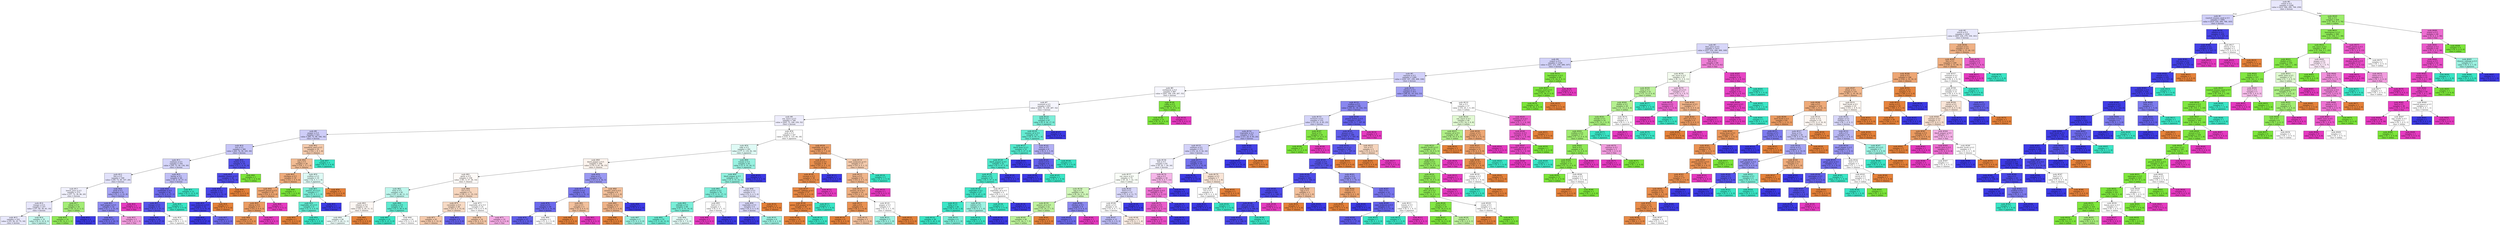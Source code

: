 digraph Tree {
node [shape=box, style="filled", color="black"] ;
0 [label=<node &#35;0<br/>cumin &le; 0.5<br/>samples = 2298<br/>value = [412, 568, 290, 769, 259]<br/>class = korean>, fillcolor="#3c39e51e"] ;
1 [label=<node &#35;1<br/>roasted_sesame_seed &le; 0.5<br/>samples = 1869<br/>value = [410, 226, 284, 766, 183]<br/>class = korean>, fillcolor="#3c39e53e"] ;
0 -> 1 [labeldistance=2.5, labelangle=45, headlabel="True"] ;
2 [label=<node &#35;2<br/>starch &le; 0.5<br/>samples = 1630<br/>value = [405, 226, 279, 539, 181]<br/>class = korean>, fillcolor="#3c39e51c"] ;
1 -> 2 ;
3 [label=<node &#35;3<br/>lime_juice &le; 0.5<br/>samples = 1415<br/>value = [257, 224, 266, 499, 169]<br/>class = korean>, fillcolor="#3c39e534"] ;
2 -> 3 ;
4 [label=<node &#35;4<br/>yogurt &le; 0.5<br/>samples = 1326<br/>value = [251, 211, 258, 499, 107]<br/>class = korean>, fillcolor="#3c39e53a"] ;
3 -> 4 ;
5 [label=<node &#35;5<br/>cayenne &le; 0.5<br/>samples = 1280<br/>value = [250, 167, 258, 499, 106]<br/>class = korean>, fillcolor="#3c39e53c"] ;
4 -> 5 ;
6 [label=<node &#35;6<br/>cardamom &le; 0.5<br/>samples = 867<br/>value = [202, 106, 239, 267, 53]<br/>class = korean>, fillcolor="#3c39e50b"] ;
5 -> 6 ;
7 [label=<node &#35;7<br/>seaweed &le; 0.5<br/>samples = 835<br/>value = [202, 75, 239, 267, 52]<br/>class = korean>, fillcolor="#3c39e50c"] ;
6 -> 7 ;
8 [label=<node &#35;8<br/>soy_sauce &le; 0.5<br/>samples = 768<br/>value = [202, 75, 189, 250, 52]<br/>class = korean>, fillcolor="#3c39e516"] ;
7 -> 8 ;
9 [label=<node &#35;9<br/>pepper &le; 0.5<br/>samples = 421<br/>value = [80, 75, 66, 166, 34]<br/>class = korean>, fillcolor="#3c39e540"] ;
8 -> 9 ;
10 [label=<node &#35;10<br/>nut &le; 0.5<br/>samples = 389<br/>value = [62, 74, 58, 165, 30]<br/>class = korean>, fillcolor="#3c39e54a"] ;
9 -> 10 ;
11 [label=<node &#35;11<br/>soybean &le; 0.5<br/>samples = 354<br/>value = [59, 73, 58, 134, 30]<br/>class = korean>, fillcolor="#3c39e537"] ;
10 -> 11 ;
12 [label=<node &#35;12<br/>fish &le; 0.5<br/>samples = 308<br/>value = [59, 73, 40, 107, 29]<br/>class = korean>, fillcolor="#3c39e525"] ;
11 -> 12 ;
13 [label=<node &#35;13<br/>lemon_juice &le; 0.5<br/>samples = 273<br/>value = [57, 72, 38, 86, 20]<br/>class = korean>, fillcolor="#3c39e512"] ;
12 -> 13 ;
14 [label=<node &#35;14<br/>vinegar &le; 0.5<br/>samples = 257<br/>value = [57, 60, 38, 83, 19]<br/>class = korean>, fillcolor="#3c39e51e"] ;
13 -> 14 ;
15 [label=<node &#35;15<br/>samples = 222<br/>value = [53, 56, 22, 75, 16]<br/>class = korean>, fillcolor="#3c39e51d"] ;
14 -> 15 ;
16 [label=<node &#35;16<br/>samples = 35<br/>value = [4, 4, 16, 8, 3]<br/>class = japanese>, fillcolor="#39e5c54c"] ;
14 -> 16 ;
17 [label=<node &#35;17<br/>wheat &le; 0.5<br/>samples = 16<br/>value = [0, 12, 0, 3, 1]<br/>class = indian>, fillcolor="#7be539b1"] ;
13 -> 17 ;
18 [label=<node &#35;18<br/>samples = 14<br/>value = [0, 12, 0, 1, 1]<br/>class = indian>, fillcolor="#7be539d8"] ;
17 -> 18 ;
19 [label=<node &#35;19<br/>samples = 2<br/>value = [0, 0, 0, 2, 0]<br/>class = korean>, fillcolor="#3c39e5ff"] ;
17 -> 19 ;
20 [label=<node &#35;20<br/>pork &le; 0.5<br/>samples = 35<br/>value = [2, 1, 2, 21, 9]<br/>class = korean>, fillcolor="#3c39e576"] ;
12 -> 20 ;
21 [label=<node &#35;21<br/>bell_pepper &le; 0.5<br/>samples = 32<br/>value = [2, 1, 2, 21, 6]<br/>class = korean>, fillcolor="#3c39e593"] ;
20 -> 21 ;
22 [label=<node &#35;22<br/>samples = 27<br/>value = [2, 0, 2, 20, 3]<br/>class = korean>, fillcolor="#3c39e5b5"] ;
21 -> 22 ;
23 [label=<node &#35;23<br/>samples = 5<br/>value = [0, 1, 0, 1, 3]<br/>class = thai>, fillcolor="#e539c07f"] ;
21 -> 23 ;
24 [label=<node &#35;24<br/>samples = 3<br/>value = [0, 0, 0, 0, 3]<br/>class = thai>, fillcolor="#e539c0ff"] ;
20 -> 24 ;
25 [label=<node &#35;25<br/>barley &le; 0.5<br/>samples = 46<br/>value = [0, 0, 18, 27, 1]<br/>class = korean>, fillcolor="#3c39e552"] ;
11 -> 25 ;
26 [label=<node &#35;26<br/>enokidake &le; 0.5<br/>samples = 34<br/>value = [0, 0, 6, 27, 1]<br/>class = korean>, fillcolor="#3c39e5bf"] ;
25 -> 26 ;
27 [label=<node &#35;27<br/>vinegar &le; 0.5<br/>samples = 31<br/>value = [0, 0, 3, 27, 1]<br/>class = korean>, fillcolor="#3c39e5db"] ;
26 -> 27 ;
28 [label=<node &#35;28<br/>samples = 29<br/>value = [0, 0, 2, 27, 0]<br/>class = korean>, fillcolor="#3c39e5ec"] ;
27 -> 28 ;
29 [label=<node &#35;29<br/>samples = 2<br/>value = [0, 0, 1, 0, 1]<br/>class = japanese>, fillcolor="#39e5c500"] ;
27 -> 29 ;
30 [label=<node &#35;30<br/>samples = 3<br/>value = [0, 0, 3, 0, 0]<br/>class = japanese>, fillcolor="#39e5c5ff"] ;
26 -> 30 ;
31 [label=<node &#35;31<br/>samples = 12<br/>value = [0, 0, 12, 0, 0]<br/>class = japanese>, fillcolor="#39e5c5ff"] ;
25 -> 31 ;
32 [label=<node &#35;32<br/>butter &le; 0.5<br/>samples = 35<br/>value = [3, 1, 0, 31, 0]<br/>class = korean>, fillcolor="#3c39e5df"] ;
10 -> 32 ;
33 [label=<node &#35;33<br/>cheddar_cheese &le; 0.5<br/>samples = 34<br/>value = [3, 0, 0, 31, 0]<br/>class = korean>, fillcolor="#3c39e5e6"] ;
32 -> 33 ;
34 [label=<node &#35;34<br/>shiitake &le; 0.5<br/>samples = 33<br/>value = [2, 0, 0, 31, 0]<br/>class = korean>, fillcolor="#3c39e5ef"] ;
33 -> 34 ;
35 [label=<node &#35;35<br/>cane_molasses &le; 0.5<br/>samples = 32<br/>value = [1, 0, 0, 31, 0]<br/>class = korean>, fillcolor="#3c39e5f7"] ;
34 -> 35 ;
36 [label=<node &#35;36<br/>samples = 27<br/>value = [0, 0, 0, 27, 0]<br/>class = korean>, fillcolor="#3c39e5ff"] ;
35 -> 36 ;
37 [label=<node &#35;37<br/>samples = 5<br/>value = [1, 0, 0, 4, 0]<br/>class = korean>, fillcolor="#3c39e5bf"] ;
35 -> 37 ;
38 [label=<node &#35;38<br/>samples = 1<br/>value = [1, 0, 0, 0, 0]<br/>class = chinese>, fillcolor="#e58139ff"] ;
34 -> 38 ;
39 [label=<node &#35;39<br/>samples = 1<br/>value = [1, 0, 0, 0, 0]<br/>class = chinese>, fillcolor="#e58139ff"] ;
33 -> 39 ;
40 [label=<node &#35;40<br/>samples = 1<br/>value = [0, 1, 0, 0, 0]<br/>class = indian>, fillcolor="#7be539ff"] ;
32 -> 40 ;
41 [label=<node &#35;41<br/>mandarin_peel &le; 0.5<br/>samples = 32<br/>value = [18, 1, 8, 1, 4]<br/>class = chinese>, fillcolor="#e581396a"] ;
9 -> 41 ;
42 [label=<node &#35;42<br/>egg &le; 0.5<br/>samples = 29<br/>value = [18, 1, 5, 1, 4]<br/>class = chinese>, fillcolor="#e581398a"] ;
41 -> 42 ;
43 [label=<node &#35;43<br/>chickpea &le; 0.5<br/>samples = 19<br/>value = [14, 1, 0, 0, 4]<br/>class = chinese>, fillcolor="#e58139aa"] ;
42 -> 43 ;
44 [label=<node &#35;44<br/>roasted_peanut &le; 0.5<br/>samples = 18<br/>value = [14, 0, 0, 0, 4]<br/>class = chinese>, fillcolor="#e58139b6"] ;
43 -> 44 ;
45 [label=<node &#35;45<br/>sherry &le; 0.5<br/>samples = 17<br/>value = [14, 0, 0, 0, 3]<br/>class = chinese>, fillcolor="#e58139c8"] ;
44 -> 45 ;
46 [label=<node &#35;46<br/>samples = 16<br/>value = [14, 0, 0, 0, 2]<br/>class = chinese>, fillcolor="#e58139db"] ;
45 -> 46 ;
47 [label=<node &#35;47<br/>samples = 1<br/>value = [0, 0, 0, 0, 1]<br/>class = thai>, fillcolor="#e539c0ff"] ;
45 -> 47 ;
48 [label=<node &#35;48<br/>samples = 1<br/>value = [0, 0, 0, 0, 1]<br/>class = thai>, fillcolor="#e539c0ff"] ;
44 -> 48 ;
49 [label=<node &#35;49<br/>samples = 1<br/>value = [0, 1, 0, 0, 0]<br/>class = indian>, fillcolor="#7be539ff"] ;
43 -> 49 ;
50 [label=<node &#35;50<br/>scallion &le; 0.5<br/>samples = 10<br/>value = [4, 0, 5, 1, 0]<br/>class = japanese>, fillcolor="#39e5c52a"] ;
42 -> 50 ;
51 [label=<node &#35;51<br/>peanut_oil &le; 0.5<br/>samples = 7<br/>value = [1, 0, 5, 1, 0]<br/>class = japanese>, fillcolor="#39e5c5aa"] ;
50 -> 51 ;
52 [label=<node &#35;52<br/>vegetable_oil &le; 0.5<br/>samples = 6<br/>value = [1, 0, 5, 0, 0]<br/>class = japanese>, fillcolor="#39e5c5cc"] ;
51 -> 52 ;
53 [label=<node &#35;53<br/>samples = 1<br/>value = [1, 0, 0, 0, 0]<br/>class = chinese>, fillcolor="#e58139ff"] ;
52 -> 53 ;
54 [label=<node &#35;54<br/>samples = 5<br/>value = [0, 0, 5, 0, 0]<br/>class = japanese>, fillcolor="#39e5c5ff"] ;
52 -> 54 ;
55 [label=<node &#35;55<br/>samples = 1<br/>value = [0, 0, 0, 1, 0]<br/>class = korean>, fillcolor="#3c39e5ff"] ;
51 -> 55 ;
56 [label=<node &#35;56<br/>samples = 3<br/>value = [3, 0, 0, 0, 0]<br/>class = chinese>, fillcolor="#e58139ff"] ;
50 -> 56 ;
57 [label=<node &#35;57<br/>samples = 3<br/>value = [0, 0, 3, 0, 0]<br/>class = japanese>, fillcolor="#39e5c5ff"] ;
41 -> 57 ;
58 [label=<node &#35;58<br/>pork &le; 0.5<br/>samples = 347<br/>value = [122, 0, 123, 84, 18]<br/>class = japanese>, fillcolor="#39e5c501"] ;
8 -> 58 ;
59 [label=<node &#35;59<br/>sake &le; 0.5<br/>samples = 291<br/>value = [77, 0, 116, 82, 16]<br/>class = japanese>, fillcolor="#39e5c529"] ;
58 -> 59 ;
60 [label=<node &#35;60<br/>black_pepper &le; 0.5<br/>samples = 208<br/>value = [74, 0, 61, 58, 15]<br/>class = chinese>, fillcolor="#e5813917"] ;
59 -> 60 ;
61 [label=<node &#35;61<br/>garlic &le; 0.5<br/>samples = 158<br/>value = [61, 0, 57, 26, 14]<br/>class = chinese>, fillcolor="#e581390a"] ;
60 -> 61 ;
62 [label=<node &#35;62<br/>wine &le; 0.5<br/>samples = 85<br/>value = [27, 0, 46, 11, 1]<br/>class = japanese>, fillcolor="#39e5c554"] ;
61 -> 62 ;
63 [label=<node &#35;63<br/>cilantro &le; 0.5<br/>samples = 54<br/>value = [22, 0, 20, 11, 1]<br/>class = chinese>, fillcolor="#e581390f"] ;
62 -> 63 ;
64 [label=<node &#35;64<br/>samples = 49<br/>value = [17, 0, 20, 11, 1]<br/>class = japanese>, fillcolor="#39e5c518"] ;
63 -> 64 ;
65 [label=<node &#35;65<br/>samples = 5<br/>value = [5, 0, 0, 0, 0]<br/>class = chinese>, fillcolor="#e58139ff"] ;
63 -> 65 ;
66 [label=<node &#35;66<br/>scallion &le; 0.5<br/>samples = 31<br/>value = [5, 0, 26, 0, 0]<br/>class = japanese>, fillcolor="#39e5c5ce"] ;
62 -> 66 ;
67 [label=<node &#35;67<br/>samples = 21<br/>value = [0, 0, 21, 0, 0]<br/>class = japanese>, fillcolor="#39e5c5ff"] ;
66 -> 67 ;
68 [label=<node &#35;68<br/>samples = 10<br/>value = [5, 0, 5, 0, 0]<br/>class = chinese>, fillcolor="#e5813900"] ;
66 -> 68 ;
69 [label=<node &#35;69<br/>rice &le; 0.5<br/>samples = 73<br/>value = [34, 0, 11, 15, 13]<br/>class = chinese>, fillcolor="#e5813954"] ;
61 -> 69 ;
70 [label=<node &#35;70<br/>cucumber &le; 0.5<br/>samples = 49<br/>value = [25, 0, 5, 15, 4]<br/>class = chinese>, fillcolor="#e581394b"] ;
69 -> 70 ;
71 [label=<node &#35;71<br/>samples = 43<br/>value = [24, 0, 5, 10, 4]<br/>class = chinese>, fillcolor="#e581396c"] ;
70 -> 71 ;
72 [label=<node &#35;72<br/>samples = 6<br/>value = [1, 0, 0, 5, 0]<br/>class = korean>, fillcolor="#3c39e5cc"] ;
70 -> 72 ;
73 [label=<node &#35;73<br/>vegetable_oil &le; 0.5<br/>samples = 24<br/>value = [9, 0, 6, 0, 9]<br/>class = chinese>, fillcolor="#e5813900"] ;
69 -> 73 ;
74 [label=<node &#35;74<br/>samples = 14<br/>value = [8, 0, 3, 0, 3]<br/>class = chinese>, fillcolor="#e5813974"] ;
73 -> 74 ;
75 [label=<node &#35;75<br/>samples = 10<br/>value = [1, 0, 3, 0, 6]<br/>class = thai>, fillcolor="#e539c06d"] ;
73 -> 75 ;
76 [label=<node &#35;76<br/>wine &le; 0.5<br/>samples = 50<br/>value = [13, 0, 4, 32, 1]<br/>class = korean>, fillcolor="#3c39e583"] ;
60 -> 76 ;
77 [label=<node &#35;77<br/>cilantro &le; 0.5<br/>samples = 42<br/>value = [8, 0, 2, 31, 1]<br/>class = korean>, fillcolor="#3c39e5ad"] ;
76 -> 77 ;
78 [label=<node &#35;78<br/>meat &le; 0.5<br/>samples = 39<br/>value = [6, 0, 2, 31, 0]<br/>class = korean>, fillcolor="#3c39e5c1"] ;
77 -> 78 ;
79 [label=<node &#35;79<br/>samples = 37<br/>value = [5, 0, 1, 31, 0]<br/>class = korean>, fillcolor="#3c39e5cf"] ;
78 -> 79 ;
80 [label=<node &#35;80<br/>samples = 2<br/>value = [1, 0, 1, 0, 0]<br/>class = chinese>, fillcolor="#e5813900"] ;
78 -> 80 ;
81 [label=<node &#35;81<br/>rice &le; 0.5<br/>samples = 3<br/>value = [2, 0, 0, 0, 1]<br/>class = chinese>, fillcolor="#e581397f"] ;
77 -> 81 ;
82 [label=<node &#35;82<br/>samples = 2<br/>value = [2, 0, 0, 0, 0]<br/>class = chinese>, fillcolor="#e58139ff"] ;
81 -> 82 ;
83 [label=<node &#35;83<br/>samples = 1<br/>value = [0, 0, 0, 0, 1]<br/>class = thai>, fillcolor="#e539c0ff"] ;
81 -> 83 ;
84 [label=<node &#35;84<br/>sesame_seed &le; 0.5<br/>samples = 8<br/>value = [5, 0, 2, 1, 0]<br/>class = chinese>, fillcolor="#e5813980"] ;
76 -> 84 ;
85 [label=<node &#35;85<br/>vinegar &le; 0.5<br/>samples = 7<br/>value = [5, 0, 2, 0, 0]<br/>class = chinese>, fillcolor="#e5813999"] ;
84 -> 85 ;
86 [label=<node &#35;86<br/>samples = 4<br/>value = [4, 0, 0, 0, 0]<br/>class = chinese>, fillcolor="#e58139ff"] ;
85 -> 86 ;
87 [label=<node &#35;87<br/>samples = 3<br/>value = [1, 0, 2, 0, 0]<br/>class = japanese>, fillcolor="#39e5c57f"] ;
85 -> 87 ;
88 [label=<node &#35;88<br/>samples = 1<br/>value = [0, 0, 0, 1, 0]<br/>class = korean>, fillcolor="#3c39e5ff"] ;
84 -> 88 ;
89 [label=<node &#35;89<br/>tomato &le; 0.5<br/>samples = 83<br/>value = [3, 0, 55, 24, 1]<br/>class = japanese>, fillcolor="#39e5c586"] ;
59 -> 89 ;
90 [label=<node &#35;90<br/>black_pepper &le; 0.5<br/>samples = 81<br/>value = [3, 0, 55, 22, 1]<br/>class = japanese>, fillcolor="#39e5c58f"] ;
89 -> 90 ;
91 [label=<node &#35;91<br/>peanut &le; 0.5<br/>samples = 70<br/>value = [1, 0, 51, 17, 1]<br/>class = japanese>, fillcolor="#39e5c5a4"] ;
90 -> 91 ;
92 [label=<node &#35;92<br/>shiitake &le; 0.5<br/>samples = 68<br/>value = [1, 0, 51, 16, 0]<br/>class = japanese>, fillcolor="#39e5c5ac"] ;
91 -> 92 ;
93 [label=<node &#35;93<br/>samples = 55<br/>value = [1, 0, 44, 10, 0]<br/>class = japanese>, fillcolor="#39e5c5c1"] ;
92 -> 93 ;
94 [label=<node &#35;94<br/>samples = 13<br/>value = [0, 0, 7, 6, 0]<br/>class = japanese>, fillcolor="#39e5c524"] ;
92 -> 94 ;
95 [label=<node &#35;95<br/>beef &le; 0.5<br/>samples = 2<br/>value = [0, 0, 0, 1, 1]<br/>class = korean>, fillcolor="#3c39e500"] ;
91 -> 95 ;
96 [label=<node &#35;96<br/>samples = 1<br/>value = [0, 0, 0, 0, 1]<br/>class = thai>, fillcolor="#e539c0ff"] ;
95 -> 96 ;
97 [label=<node &#35;97<br/>samples = 1<br/>value = [0, 0, 0, 1, 0]<br/>class = korean>, fillcolor="#3c39e5ff"] ;
95 -> 97 ;
98 [label=<node &#35;98<br/>chicken &le; 0.5<br/>samples = 11<br/>value = [2, 0, 4, 5, 0]<br/>class = korean>, fillcolor="#3c39e524"] ;
90 -> 98 ;
99 [label=<node &#35;99<br/>vegetable &le; 0.5<br/>samples = 9<br/>value = [0, 0, 4, 5, 0]<br/>class = korean>, fillcolor="#3c39e533"] ;
98 -> 99 ;
100 [label=<node &#35;100<br/>samples = 3<br/>value = [0, 0, 0, 3, 0]<br/>class = korean>, fillcolor="#3c39e5ff"] ;
99 -> 100 ;
101 [label=<node &#35;101<br/>samples = 6<br/>value = [0, 0, 4, 2, 0]<br/>class = japanese>, fillcolor="#39e5c57f"] ;
99 -> 101 ;
102 [label=<node &#35;102<br/>samples = 2<br/>value = [2, 0, 0, 0, 0]<br/>class = chinese>, fillcolor="#e58139ff"] ;
98 -> 102 ;
103 [label=<node &#35;103<br/>samples = 2<br/>value = [0, 0, 0, 2, 0]<br/>class = korean>, fillcolor="#3c39e5ff"] ;
89 -> 103 ;
104 [label=<node &#35;104<br/>vegetable_oil &le; 0.5<br/>samples = 56<br/>value = [45, 0, 7, 2, 2]<br/>class = chinese>, fillcolor="#e58139c6"] ;
58 -> 104 ;
105 [label=<node &#35;105<br/>mustard &le; 0.5<br/>samples = 39<br/>value = [35, 0, 2, 1, 1]<br/>class = chinese>, fillcolor="#e58139e3"] ;
104 -> 105 ;
106 [label=<node &#35;106<br/>coconut &le; 0.5<br/>samples = 38<br/>value = [35, 0, 2, 0, 1]<br/>class = chinese>, fillcolor="#e58139ea"] ;
105 -> 106 ;
107 [label=<node &#35;107<br/>chinese_cabbage &le; 0.5<br/>samples = 37<br/>value = [35, 0, 2, 0, 0]<br/>class = chinese>, fillcolor="#e58139f0"] ;
106 -> 107 ;
108 [label=<node &#35;108<br/>green_bell_pepper &le; 0.5<br/>samples = 36<br/>value = [35, 0, 1, 0, 0]<br/>class = chinese>, fillcolor="#e58139f8"] ;
107 -> 108 ;
109 [label=<node &#35;109<br/>samples = 35<br/>value = [35, 0, 0, 0, 0]<br/>class = chinese>, fillcolor="#e58139ff"] ;
108 -> 109 ;
110 [label=<node &#35;110<br/>samples = 1<br/>value = [0, 0, 1, 0, 0]<br/>class = japanese>, fillcolor="#39e5c5ff"] ;
108 -> 110 ;
111 [label=<node &#35;111<br/>samples = 1<br/>value = [0, 0, 1, 0, 0]<br/>class = japanese>, fillcolor="#39e5c5ff"] ;
107 -> 111 ;
112 [label=<node &#35;112<br/>samples = 1<br/>value = [0, 0, 0, 0, 1]<br/>class = thai>, fillcolor="#e539c0ff"] ;
106 -> 112 ;
113 [label=<node &#35;113<br/>samples = 1<br/>value = [0, 0, 0, 1, 0]<br/>class = korean>, fillcolor="#3c39e5ff"] ;
105 -> 113 ;
114 [label=<node &#35;114<br/>cane_molasses &le; 0.5<br/>samples = 17<br/>value = [10, 0, 5, 1, 1]<br/>class = chinese>, fillcolor="#e581396a"] ;
104 -> 114 ;
115 [label=<node &#35;115<br/>bean &le; 0.5<br/>samples = 15<br/>value = [10, 0, 3, 1, 1]<br/>class = chinese>, fillcolor="#e5813995"] ;
114 -> 115 ;
116 [label=<node &#35;116<br/>sesame_oil &le; 0.5<br/>samples = 14<br/>value = [10, 0, 3, 1, 0]<br/>class = chinese>, fillcolor="#e58139a2"] ;
115 -> 116 ;
117 [label=<node &#35;117<br/>sake &le; 0.5<br/>samples = 9<br/>value = [8, 0, 1, 0, 0]<br/>class = chinese>, fillcolor="#e58139df"] ;
116 -> 117 ;
118 [label=<node &#35;118<br/>samples = 6<br/>value = [6, 0, 0, 0, 0]<br/>class = chinese>, fillcolor="#e58139ff"] ;
117 -> 118 ;
119 [label=<node &#35;119<br/>samples = 3<br/>value = [2, 0, 1, 0, 0]<br/>class = chinese>, fillcolor="#e581397f"] ;
117 -> 119 ;
120 [label=<node &#35;120<br/>pepper &le; 0.5<br/>samples = 5<br/>value = [2, 0, 2, 1, 0]<br/>class = chinese>, fillcolor="#e5813900"] ;
116 -> 120 ;
121 [label=<node &#35;121<br/>samples = 3<br/>value = [0, 0, 2, 1, 0]<br/>class = japanese>, fillcolor="#39e5c57f"] ;
120 -> 121 ;
122 [label=<node &#35;122<br/>samples = 2<br/>value = [2, 0, 0, 0, 0]<br/>class = chinese>, fillcolor="#e58139ff"] ;
120 -> 122 ;
123 [label=<node &#35;123<br/>samples = 1<br/>value = [0, 0, 0, 0, 1]<br/>class = thai>, fillcolor="#e539c0ff"] ;
115 -> 123 ;
124 [label=<node &#35;124<br/>samples = 2<br/>value = [0, 0, 2, 0, 0]<br/>class = japanese>, fillcolor="#39e5c5ff"] ;
114 -> 124 ;
125 [label=<node &#35;125<br/>beef &le; 0.5<br/>samples = 67<br/>value = [0, 0, 50, 17, 0]<br/>class = japanese>, fillcolor="#39e5c5a8"] ;
7 -> 125 ;
126 [label=<node &#35;126<br/>sesame_oil &le; 0.5<br/>samples = 61<br/>value = [0, 0, 50, 11, 0]<br/>class = japanese>, fillcolor="#39e5c5c7"] ;
125 -> 126 ;
127 [label=<node &#35;127<br/>black_bean &le; 0.5<br/>samples = 53<br/>value = [0, 0, 47, 6, 0]<br/>class = japanese>, fillcolor="#39e5c5de"] ;
126 -> 127 ;
128 [label=<node &#35;128<br/>black_pepper &le; 0.5<br/>samples = 52<br/>value = [0, 0, 47, 5, 0]<br/>class = japanese>, fillcolor="#39e5c5e4"] ;
127 -> 128 ;
129 [label=<node &#35;129<br/>wheat &le; 0.5<br/>samples = 51<br/>value = [0, 0, 47, 4, 0]<br/>class = japanese>, fillcolor="#39e5c5e9"] ;
128 -> 129 ;
130 [label=<node &#35;130<br/>vegetable &le; 0.5<br/>samples = 47<br/>value = [0, 0, 45, 2, 0]<br/>class = japanese>, fillcolor="#39e5c5f4"] ;
129 -> 130 ;
131 [label=<node &#35;131<br/>kelp &le; 0.5<br/>samples = 44<br/>value = [0, 0, 43, 1, 0]<br/>class = japanese>, fillcolor="#39e5c5f9"] ;
130 -> 131 ;
132 [label=<node &#35;132<br/>samples = 40<br/>value = [0, 0, 40, 0, 0]<br/>class = japanese>, fillcolor="#39e5c5ff"] ;
131 -> 132 ;
133 [label=<node &#35;133<br/>samples = 4<br/>value = [0, 0, 3, 1, 0]<br/>class = japanese>, fillcolor="#39e5c5aa"] ;
131 -> 133 ;
134 [label=<node &#35;134<br/>radish &le; 0.5<br/>samples = 3<br/>value = [0, 0, 2, 1, 0]<br/>class = japanese>, fillcolor="#39e5c57f"] ;
130 -> 134 ;
135 [label=<node &#35;135<br/>samples = 2<br/>value = [0, 0, 2, 0, 0]<br/>class = japanese>, fillcolor="#39e5c5ff"] ;
134 -> 135 ;
136 [label=<node &#35;136<br/>samples = 1<br/>value = [0, 0, 0, 1, 0]<br/>class = korean>, fillcolor="#3c39e5ff"] ;
134 -> 136 ;
137 [label=<node &#35;137<br/>vegetable_oil &le; 0.5<br/>samples = 4<br/>value = [0, 0, 2, 2, 0]<br/>class = japanese>, fillcolor="#39e5c500"] ;
129 -> 137 ;
138 [label=<node &#35;138<br/>samples = 2<br/>value = [0, 0, 2, 0, 0]<br/>class = japanese>, fillcolor="#39e5c5ff"] ;
137 -> 138 ;
139 [label=<node &#35;139<br/>samples = 2<br/>value = [0, 0, 0, 2, 0]<br/>class = korean>, fillcolor="#3c39e5ff"] ;
137 -> 139 ;
140 [label=<node &#35;140<br/>samples = 1<br/>value = [0, 0, 0, 1, 0]<br/>class = korean>, fillcolor="#3c39e5ff"] ;
128 -> 140 ;
141 [label=<node &#35;141<br/>samples = 1<br/>value = [0, 0, 0, 1, 0]<br/>class = korean>, fillcolor="#3c39e5ff"] ;
127 -> 141 ;
142 [label=<node &#35;142<br/>wine &le; 0.5<br/>samples = 8<br/>value = [0, 0, 3, 5, 0]<br/>class = korean>, fillcolor="#3c39e566"] ;
126 -> 142 ;
143 [label=<node &#35;143<br/>carrot &le; 0.5<br/>samples = 6<br/>value = [0, 0, 1, 5, 0]<br/>class = korean>, fillcolor="#3c39e5cc"] ;
142 -> 143 ;
144 [label=<node &#35;144<br/>samples = 5<br/>value = [0, 0, 0, 5, 0]<br/>class = korean>, fillcolor="#3c39e5ff"] ;
143 -> 144 ;
145 [label=<node &#35;145<br/>samples = 1<br/>value = [0, 0, 1, 0, 0]<br/>class = japanese>, fillcolor="#39e5c5ff"] ;
143 -> 145 ;
146 [label=<node &#35;146<br/>samples = 2<br/>value = [0, 0, 2, 0, 0]<br/>class = japanese>, fillcolor="#39e5c5ff"] ;
142 -> 146 ;
147 [label=<node &#35;147<br/>samples = 6<br/>value = [0, 0, 0, 6, 0]<br/>class = korean>, fillcolor="#3c39e5ff"] ;
125 -> 147 ;
148 [label=<node &#35;148<br/>coffee &le; 0.5<br/>samples = 32<br/>value = [0, 31, 0, 0, 1]<br/>class = indian>, fillcolor="#7be539f7"] ;
6 -> 148 ;
149 [label=<node &#35;149<br/>samples = 31<br/>value = [0, 31, 0, 0, 0]<br/>class = indian>, fillcolor="#7be539ff"] ;
148 -> 149 ;
150 [label=<node &#35;150<br/>samples = 1<br/>value = [0, 0, 0, 0, 1]<br/>class = thai>, fillcolor="#e539c0ff"] ;
148 -> 150 ;
151 [label=<node &#35;151<br/>cilantro &le; 0.5<br/>samples = 413<br/>value = [48, 61, 19, 232, 53]<br/>class = korean>, fillcolor="#3c39e57c"] ;
5 -> 151 ;
152 [label=<node &#35;152<br/>scallion &le; 0.5<br/>samples = 356<br/>value = [34, 41, 16, 232, 33]<br/>class = korean>, fillcolor="#3c39e59b"] ;
151 -> 152 ;
153 [label=<node &#35;153<br/>turmeric &le; 0.5<br/>samples = 153<br/>value = [13, 41, 9, 65, 25]<br/>class = korean>, fillcolor="#3c39e537"] ;
152 -> 153 ;
154 [label=<node &#35;154<br/>vegetable &le; 0.5<br/>samples = 135<br/>value = [13, 24, 9, 65, 24]<br/>class = korean>, fillcolor="#3c39e55e"] ;
153 -> 154 ;
155 [label=<node &#35;155<br/>soybean &le; 0.5<br/>samples = 113<br/>value = [12, 24, 9, 44, 24]<br/>class = korean>, fillcolor="#3c39e539"] ;
154 -> 155 ;
156 [label=<node &#35;156<br/>fish &le; 0.5<br/>samples = 93<br/>value = [9, 24, 7, 29, 24]<br/>class = korean>, fillcolor="#3c39e512"] ;
155 -> 156 ;
157 [label=<node &#35;157<br/>soy_sauce &le; 0.5<br/>samples = 75<br/>value = [9, 24, 7, 22, 13]<br/>class = indian>, fillcolor="#7be5390a"] ;
156 -> 157 ;
158 [label=<node &#35;158<br/>egg &le; 0.5<br/>samples = 48<br/>value = [4, 24, 3, 11, 6]<br/>class = indian>, fillcolor="#7be5395a"] ;
157 -> 158 ;
159 [label=<node &#35;159<br/>peanut_oil &le; 0.5<br/>samples = 42<br/>value = [3, 24, 3, 7, 5]<br/>class = indian>, fillcolor="#7be5397c"] ;
158 -> 159 ;
160 [label=<node &#35;160<br/>samples = 40<br/>value = [1, 24, 3, 7, 5]<br/>class = indian>, fillcolor="#7be53983"] ;
159 -> 160 ;
161 [label=<node &#35;161<br/>samples = 2<br/>value = [2, 0, 0, 0, 0]<br/>class = chinese>, fillcolor="#e58139ff"] ;
159 -> 161 ;
162 [label=<node &#35;162<br/>chicken &le; 0.5<br/>samples = 6<br/>value = [1, 0, 0, 4, 1]<br/>class = korean>, fillcolor="#3c39e599"] ;
158 -> 162 ;
163 [label=<node &#35;163<br/>samples = 5<br/>value = [1, 0, 0, 4, 0]<br/>class = korean>, fillcolor="#3c39e5bf"] ;
162 -> 163 ;
164 [label=<node &#35;164<br/>samples = 1<br/>value = [0, 0, 0, 0, 1]<br/>class = thai>, fillcolor="#e539c0ff"] ;
162 -> 164 ;
165 [label=<node &#35;165<br/>beef &le; 0.5<br/>samples = 27<br/>value = [5, 0, 4, 11, 7]<br/>class = korean>, fillcolor="#3c39e533"] ;
157 -> 165 ;
166 [label=<node &#35;166<br/>garlic &le; 0.5<br/>samples = 23<br/>value = [5, 0, 4, 7, 7]<br/>class = korean>, fillcolor="#3c39e500"] ;
165 -> 166 ;
167 [label=<node &#35;167<br/>samples = 12<br/>value = [0, 0, 3, 6, 3]<br/>class = korean>, fillcolor="#3c39e555"] ;
166 -> 167 ;
168 [label=<node &#35;168<br/>samples = 11<br/>value = [5, 0, 1, 1, 4]<br/>class = chinese>, fillcolor="#e5813924"] ;
166 -> 168 ;
169 [label=<node &#35;169<br/>samples = 4<br/>value = [0, 0, 0, 4, 0]<br/>class = korean>, fillcolor="#3c39e5ff"] ;
165 -> 169 ;
170 [label=<node &#35;170<br/>egg &le; 0.5<br/>samples = 18<br/>value = [0, 0, 0, 7, 11]<br/>class = thai>, fillcolor="#e539c05d"] ;
156 -> 170 ;
171 [label=<node &#35;171<br/>black_pepper &le; 0.5<br/>samples = 14<br/>value = [0, 0, 0, 3, 11]<br/>class = thai>, fillcolor="#e539c0b9"] ;
170 -> 171 ;
172 [label=<node &#35;172<br/>potato &le; 0.5<br/>samples = 13<br/>value = [0, 0, 0, 2, 11]<br/>class = thai>, fillcolor="#e539c0d1"] ;
171 -> 172 ;
173 [label=<node &#35;173<br/>samples = 12<br/>value = [0, 0, 0, 1, 11]<br/>class = thai>, fillcolor="#e539c0e8"] ;
172 -> 173 ;
174 [label=<node &#35;174<br/>samples = 1<br/>value = [0, 0, 0, 1, 0]<br/>class = korean>, fillcolor="#3c39e5ff"] ;
172 -> 174 ;
175 [label=<node &#35;175<br/>samples = 1<br/>value = [0, 0, 0, 1, 0]<br/>class = korean>, fillcolor="#3c39e5ff"] ;
171 -> 175 ;
176 [label=<node &#35;176<br/>samples = 4<br/>value = [0, 0, 0, 4, 0]<br/>class = korean>, fillcolor="#3c39e5ff"] ;
170 -> 176 ;
177 [label=<node &#35;177<br/>vinegar &le; 0.5<br/>samples = 20<br/>value = [3, 0, 2, 15, 0]<br/>class = korean>, fillcolor="#3c39e5b4"] ;
155 -> 177 ;
178 [label=<node &#35;178<br/>samples = 13<br/>value = [0, 0, 0, 13, 0]<br/>class = korean>, fillcolor="#3c39e5ff"] ;
177 -> 178 ;
179 [label=<node &#35;179<br/>pepper &le; 0.5<br/>samples = 7<br/>value = [3, 0, 2, 2, 0]<br/>class = chinese>, fillcolor="#e5813933"] ;
177 -> 179 ;
180 [label=<node &#35;180<br/>rice &le; 0.5<br/>samples = 4<br/>value = [0, 0, 2, 2, 0]<br/>class = japanese>, fillcolor="#39e5c500"] ;
179 -> 180 ;
181 [label=<node &#35;181<br/>samples = 2<br/>value = [0, 0, 0, 2, 0]<br/>class = korean>, fillcolor="#3c39e5ff"] ;
180 -> 181 ;
182 [label=<node &#35;182<br/>samples = 2<br/>value = [0, 0, 2, 0, 0]<br/>class = japanese>, fillcolor="#39e5c5ff"] ;
180 -> 182 ;
183 [label=<node &#35;183<br/>samples = 3<br/>value = [3, 0, 0, 0, 0]<br/>class = chinese>, fillcolor="#e58139ff"] ;
179 -> 183 ;
184 [label=<node &#35;184<br/>corn &le; 0.5<br/>samples = 22<br/>value = [1, 0, 0, 21, 0]<br/>class = korean>, fillcolor="#3c39e5f3"] ;
154 -> 184 ;
185 [label=<node &#35;185<br/>samples = 21<br/>value = [0, 0, 0, 21, 0]<br/>class = korean>, fillcolor="#3c39e5ff"] ;
184 -> 185 ;
186 [label=<node &#35;186<br/>samples = 1<br/>value = [1, 0, 0, 0, 0]<br/>class = chinese>, fillcolor="#e58139ff"] ;
184 -> 186 ;
187 [label=<node &#35;187<br/>basil &le; 0.5<br/>samples = 18<br/>value = [0, 17, 0, 0, 1]<br/>class = indian>, fillcolor="#7be539f0"] ;
153 -> 187 ;
188 [label=<node &#35;188<br/>samples = 17<br/>value = [0, 17, 0, 0, 0]<br/>class = indian>, fillcolor="#7be539ff"] ;
187 -> 188 ;
189 [label=<node &#35;189<br/>samples = 1<br/>value = [0, 0, 0, 0, 1]<br/>class = thai>, fillcolor="#e539c0ff"] ;
187 -> 189 ;
190 [label=<node &#35;190<br/>peanut_butter &le; 0.5<br/>samples = 203<br/>value = [21, 0, 7, 167, 8]<br/>class = korean>, fillcolor="#3c39e5cd"] ;
152 -> 190 ;
191 [label=<node &#35;191<br/>peanut &le; 0.5<br/>samples = 199<br/>value = [21, 0, 7, 167, 4]<br/>class = korean>, fillcolor="#3c39e5d1"] ;
190 -> 191 ;
192 [label=<node &#35;192<br/>peanut_oil &le; 0.5<br/>samples = 194<br/>value = [18, 0, 7, 167, 2]<br/>class = korean>, fillcolor="#3c39e5d8"] ;
191 -> 192 ;
193 [label=<node &#35;193<br/>vinegar &le; 0.5<br/>samples = 191<br/>value = [15, 0, 7, 167, 2]<br/>class = korean>, fillcolor="#3c39e5dc"] ;
192 -> 193 ;
194 [label=<node &#35;194<br/>bean &le; 0.5<br/>samples = 163<br/>value = [9, 0, 4, 149, 1]<br/>class = korean>, fillcolor="#3c39e5e8"] ;
193 -> 194 ;
195 [label=<node &#35;195<br/>tomato &le; 0.5<br/>samples = 160<br/>value = [7, 0, 4, 148, 1]<br/>class = korean>, fillcolor="#3c39e5eb"] ;
194 -> 195 ;
196 [label=<node &#35;196<br/>olive_oil &le; 0.5<br/>samples = 159<br/>value = [7, 0, 4, 148, 0]<br/>class = korean>, fillcolor="#3c39e5ed"] ;
195 -> 196 ;
197 [label=<node &#35;197<br/>samples = 158<br/>value = [7, 0, 3, 148, 0]<br/>class = korean>, fillcolor="#3c39e5ee"] ;
196 -> 197 ;
198 [label=<node &#35;198<br/>samples = 1<br/>value = [0, 0, 1, 0, 0]<br/>class = japanese>, fillcolor="#39e5c5ff"] ;
196 -> 198 ;
199 [label=<node &#35;199<br/>samples = 1<br/>value = [0, 0, 0, 0, 1]<br/>class = thai>, fillcolor="#e539c0ff"] ;
195 -> 199 ;
200 [label=<node &#35;200<br/>egg &le; 0.5<br/>samples = 3<br/>value = [2, 0, 0, 1, 0]<br/>class = chinese>, fillcolor="#e581397f"] ;
194 -> 200 ;
201 [label=<node &#35;201<br/>samples = 2<br/>value = [2, 0, 0, 0, 0]<br/>class = chinese>, fillcolor="#e58139ff"] ;
200 -> 201 ;
202 [label=<node &#35;202<br/>samples = 1<br/>value = [0, 0, 0, 1, 0]<br/>class = korean>, fillcolor="#3c39e5ff"] ;
200 -> 202 ;
203 [label=<node &#35;203<br/>garlic &le; 0.5<br/>samples = 28<br/>value = [6, 0, 3, 18, 1]<br/>class = korean>, fillcolor="#3c39e58b"] ;
193 -> 203 ;
204 [label=<node &#35;204<br/>crab &le; 0.5<br/>samples = 5<br/>value = [4, 0, 0, 1, 0]<br/>class = chinese>, fillcolor="#e58139bf"] ;
203 -> 204 ;
205 [label=<node &#35;205<br/>samples = 4<br/>value = [4, 0, 0, 0, 0]<br/>class = chinese>, fillcolor="#e58139ff"] ;
204 -> 205 ;
206 [label=<node &#35;206<br/>samples = 1<br/>value = [0, 0, 0, 1, 0]<br/>class = korean>, fillcolor="#3c39e5ff"] ;
204 -> 206 ;
207 [label=<node &#35;207<br/>lime &le; 0.5<br/>samples = 23<br/>value = [2, 0, 3, 17, 1]<br/>class = korean>, fillcolor="#3c39e5b2"] ;
203 -> 207 ;
208 [label=<node &#35;208<br/>cane_molasses &le; 0.5<br/>samples = 21<br/>value = [2, 0, 2, 17, 0]<br/>class = korean>, fillcolor="#3c39e5c9"] ;
207 -> 208 ;
209 [label=<node &#35;209<br/>samples = 20<br/>value = [2, 0, 1, 17, 0]<br/>class = korean>, fillcolor="#3c39e5d4"] ;
208 -> 209 ;
210 [label=<node &#35;210<br/>samples = 1<br/>value = [0, 0, 1, 0, 0]<br/>class = japanese>, fillcolor="#39e5c5ff"] ;
208 -> 210 ;
211 [label=<node &#35;211<br/>tomato &le; 0.5<br/>samples = 2<br/>value = [0, 0, 1, 0, 1]<br/>class = japanese>, fillcolor="#39e5c500"] ;
207 -> 211 ;
212 [label=<node &#35;212<br/>samples = 1<br/>value = [0, 0, 1, 0, 0]<br/>class = japanese>, fillcolor="#39e5c5ff"] ;
211 -> 212 ;
213 [label=<node &#35;213<br/>samples = 1<br/>value = [0, 0, 0, 0, 1]<br/>class = thai>, fillcolor="#e539c0ff"] ;
211 -> 213 ;
214 [label=<node &#35;214<br/>samples = 3<br/>value = [3, 0, 0, 0, 0]<br/>class = chinese>, fillcolor="#e58139ff"] ;
192 -> 214 ;
215 [label=<node &#35;215<br/>rice &le; 0.5<br/>samples = 5<br/>value = [3, 0, 0, 0, 2]<br/>class = chinese>, fillcolor="#e5813955"] ;
191 -> 215 ;
216 [label=<node &#35;216<br/>samples = 3<br/>value = [3, 0, 0, 0, 0]<br/>class = chinese>, fillcolor="#e58139ff"] ;
215 -> 216 ;
217 [label=<node &#35;217<br/>samples = 2<br/>value = [0, 0, 0, 0, 2]<br/>class = thai>, fillcolor="#e539c0ff"] ;
215 -> 217 ;
218 [label=<node &#35;218<br/>samples = 4<br/>value = [0, 0, 0, 0, 4]<br/>class = thai>, fillcolor="#e539c0ff"] ;
190 -> 218 ;
219 [label=<node &#35;219<br/>fish &le; 0.5<br/>samples = 57<br/>value = [14, 20, 3, 0, 20]<br/>class = indian>, fillcolor="#7be53900"] ;
151 -> 219 ;
220 [label=<node &#35;220<br/>soy_sauce &le; 0.5<br/>samples = 40<br/>value = [13, 19, 2, 0, 6]<br/>class = indian>, fillcolor="#7be53939"] ;
219 -> 220 ;
221 [label=<node &#35;221<br/>sesame_oil &le; 0.5<br/>samples = 28<br/>value = [4, 19, 0, 0, 5]<br/>class = indian>, fillcolor="#7be5399b"] ;
220 -> 221 ;
222 [label=<node &#35;222<br/>chicken_broth &le; 0.5<br/>samples = 25<br/>value = [1, 19, 0, 0, 5]<br/>class = indian>, fillcolor="#7be539b2"] ;
221 -> 222 ;
223 [label=<node &#35;223<br/>shallot &le; 0.5<br/>samples = 23<br/>value = [1, 19, 0, 0, 3]<br/>class = indian>, fillcolor="#7be539cc"] ;
222 -> 223 ;
224 [label=<node &#35;224<br/>lettuce &le; 0.5<br/>samples = 22<br/>value = [1, 19, 0, 0, 2]<br/>class = indian>, fillcolor="#7be539d9"] ;
223 -> 224 ;
225 [label=<node &#35;225<br/>olive_oil &le; 0.5<br/>samples = 21<br/>value = [1, 19, 0, 0, 1]<br/>class = indian>, fillcolor="#7be539e6"] ;
224 -> 225 ;
226 [label=<node &#35;226<br/>bread &le; 0.5<br/>samples = 19<br/>value = [0, 18, 0, 0, 1]<br/>class = indian>, fillcolor="#7be539f1"] ;
225 -> 226 ;
227 [label=<node &#35;227<br/>samples = 16<br/>value = [0, 16, 0, 0, 0]<br/>class = indian>, fillcolor="#7be539ff"] ;
226 -> 227 ;
228 [label=<node &#35;228<br/>samples = 3<br/>value = [0, 2, 0, 0, 1]<br/>class = indian>, fillcolor="#7be5397f"] ;
226 -> 228 ;
229 [label=<node &#35;229<br/>cream &le; 0.5<br/>samples = 2<br/>value = [1, 1, 0, 0, 0]<br/>class = chinese>, fillcolor="#e5813900"] ;
225 -> 229 ;
230 [label=<node &#35;230<br/>samples = 1<br/>value = [1, 0, 0, 0, 0]<br/>class = chinese>, fillcolor="#e58139ff"] ;
229 -> 230 ;
231 [label=<node &#35;231<br/>samples = 1<br/>value = [0, 1, 0, 0, 0]<br/>class = indian>, fillcolor="#7be539ff"] ;
229 -> 231 ;
232 [label=<node &#35;232<br/>samples = 1<br/>value = [0, 0, 0, 0, 1]<br/>class = thai>, fillcolor="#e539c0ff"] ;
224 -> 232 ;
233 [label=<node &#35;233<br/>samples = 1<br/>value = [0, 0, 0, 0, 1]<br/>class = thai>, fillcolor="#e539c0ff"] ;
223 -> 233 ;
234 [label=<node &#35;234<br/>samples = 2<br/>value = [0, 0, 0, 0, 2]<br/>class = thai>, fillcolor="#e539c0ff"] ;
222 -> 234 ;
235 [label=<node &#35;235<br/>samples = 3<br/>value = [3, 0, 0, 0, 0]<br/>class = chinese>, fillcolor="#e58139ff"] ;
221 -> 235 ;
236 [label=<node &#35;236<br/>cream &le; 0.5<br/>samples = 12<br/>value = [9, 0, 2, 0, 1]<br/>class = chinese>, fillcolor="#e58139b2"] ;
220 -> 236 ;
237 [label=<node &#35;237<br/>carrot &le; 0.5<br/>samples = 11<br/>value = [9, 0, 2, 0, 0]<br/>class = chinese>, fillcolor="#e58139c6"] ;
236 -> 237 ;
238 [label=<node &#35;238<br/>scallion &le; 0.5<br/>samples = 10<br/>value = [9, 0, 1, 0, 0]<br/>class = chinese>, fillcolor="#e58139e3"] ;
237 -> 238 ;
239 [label=<node &#35;239<br/>vinegar &le; 0.5<br/>samples = 2<br/>value = [1, 0, 1, 0, 0]<br/>class = chinese>, fillcolor="#e5813900"] ;
238 -> 239 ;
240 [label=<node &#35;240<br/>samples = 1<br/>value = [0, 0, 1, 0, 0]<br/>class = japanese>, fillcolor="#39e5c5ff"] ;
239 -> 240 ;
241 [label=<node &#35;241<br/>samples = 1<br/>value = [1, 0, 0, 0, 0]<br/>class = chinese>, fillcolor="#e58139ff"] ;
239 -> 241 ;
242 [label=<node &#35;242<br/>samples = 8<br/>value = [8, 0, 0, 0, 0]<br/>class = chinese>, fillcolor="#e58139ff"] ;
238 -> 242 ;
243 [label=<node &#35;243<br/>samples = 1<br/>value = [0, 0, 1, 0, 0]<br/>class = japanese>, fillcolor="#39e5c5ff"] ;
237 -> 243 ;
244 [label=<node &#35;244<br/>samples = 1<br/>value = [0, 0, 0, 0, 1]<br/>class = thai>, fillcolor="#e539c0ff"] ;
236 -> 244 ;
245 [label=<node &#35;245<br/>sesame_oil &le; 0.5<br/>samples = 17<br/>value = [1, 1, 1, 0, 14]<br/>class = thai>, fillcolor="#e539c0cf"] ;
219 -> 245 ;
246 [label=<node &#35;246<br/>turmeric &le; 0.5<br/>samples = 16<br/>value = [0, 1, 1, 0, 14]<br/>class = thai>, fillcolor="#e539c0dd"] ;
245 -> 246 ;
247 [label=<node &#35;247<br/>brussels_sprout &le; 0.5<br/>samples = 15<br/>value = [0, 0, 1, 0, 14]<br/>class = thai>, fillcolor="#e539c0ed"] ;
246 -> 247 ;
248 [label=<node &#35;248<br/>samples = 14<br/>value = [0, 0, 0, 0, 14]<br/>class = thai>, fillcolor="#e539c0ff"] ;
247 -> 248 ;
249 [label=<node &#35;249<br/>samples = 1<br/>value = [0, 0, 1, 0, 0]<br/>class = japanese>, fillcolor="#39e5c5ff"] ;
247 -> 249 ;
250 [label=<node &#35;250<br/>samples = 1<br/>value = [0, 1, 0, 0, 0]<br/>class = indian>, fillcolor="#7be539ff"] ;
246 -> 250 ;
251 [label=<node &#35;251<br/>samples = 1<br/>value = [1, 0, 0, 0, 0]<br/>class = chinese>, fillcolor="#e58139ff"] ;
245 -> 251 ;
252 [label=<node &#35;252<br/>lemongrass &le; 0.5<br/>samples = 46<br/>value = [1, 44, 0, 0, 1]<br/>class = indian>, fillcolor="#7be539f4"] ;
4 -> 252 ;
253 [label=<node &#35;253<br/>sesame_seed &le; 0.5<br/>samples = 45<br/>value = [1, 44, 0, 0, 0]<br/>class = indian>, fillcolor="#7be539f9"] ;
252 -> 253 ;
254 [label=<node &#35;254<br/>samples = 44<br/>value = [0, 44, 0, 0, 0]<br/>class = indian>, fillcolor="#7be539ff"] ;
253 -> 254 ;
255 [label=<node &#35;255<br/>samples = 1<br/>value = [1, 0, 0, 0, 0]<br/>class = chinese>, fillcolor="#e58139ff"] ;
253 -> 255 ;
256 [label=<node &#35;256<br/>samples = 1<br/>value = [0, 0, 0, 0, 1]<br/>class = thai>, fillcolor="#e539c0ff"] ;
252 -> 256 ;
257 [label=<node &#35;257<br/>fish &le; 0.5<br/>samples = 89<br/>value = [6, 13, 8, 0, 62]<br/>class = thai>, fillcolor="#e539c0a4"] ;
3 -> 257 ;
258 [label=<node &#35;258<br/>soy_sauce &le; 0.5<br/>samples = 35<br/>value = [6, 13, 5, 0, 11]<br/>class = indian>, fillcolor="#7be53915"] ;
257 -> 258 ;
259 [label=<node &#35;259<br/>wine &le; 0.5<br/>samples = 22<br/>value = [1, 13, 4, 0, 4]<br/>class = indian>, fillcolor="#7be53980"] ;
258 -> 259 ;
260 [label=<node &#35;260<br/>shallot &le; 0.5<br/>samples = 20<br/>value = [1, 13, 2, 0, 4]<br/>class = indian>, fillcolor="#7be5398f"] ;
259 -> 260 ;
261 [label=<node &#35;261<br/>wasabi &le; 0.5<br/>samples = 18<br/>value = [1, 13, 1, 0, 3]<br/>class = indian>, fillcolor="#7be539aa"] ;
260 -> 261 ;
262 [label=<node &#35;262<br/>scallion &le; 0.5<br/>samples = 17<br/>value = [1, 13, 0, 0, 3]<br/>class = indian>, fillcolor="#7be539b6"] ;
261 -> 262 ;
263 [label=<node &#35;263<br/>beef &le; 0.5<br/>samples = 14<br/>value = [1, 12, 0, 0, 1]<br/>class = indian>, fillcolor="#7be539d8"] ;
262 -> 263 ;
264 [label=<node &#35;264<br/>bean &le; 0.5<br/>samples = 13<br/>value = [1, 12, 0, 0, 0]<br/>class = indian>, fillcolor="#7be539ea"] ;
263 -> 264 ;
265 [label=<node &#35;265<br/>samples = 11<br/>value = [0, 11, 0, 0, 0]<br/>class = indian>, fillcolor="#7be539ff"] ;
264 -> 265 ;
266 [label=<node &#35;266<br/>cream &le; 0.5<br/>samples = 2<br/>value = [1, 1, 0, 0, 0]<br/>class = chinese>, fillcolor="#e5813900"] ;
264 -> 266 ;
267 [label=<node &#35;267<br/>samples = 1<br/>value = [1, 0, 0, 0, 0]<br/>class = chinese>, fillcolor="#e58139ff"] ;
266 -> 267 ;
268 [label=<node &#35;268<br/>samples = 1<br/>value = [0, 1, 0, 0, 0]<br/>class = indian>, fillcolor="#7be539ff"] ;
266 -> 268 ;
269 [label=<node &#35;269<br/>samples = 1<br/>value = [0, 0, 0, 0, 1]<br/>class = thai>, fillcolor="#e539c0ff"] ;
263 -> 269 ;
270 [label=<node &#35;270<br/>cayenne &le; 0.5<br/>samples = 3<br/>value = [0, 1, 0, 0, 2]<br/>class = thai>, fillcolor="#e539c07f"] ;
262 -> 270 ;
271 [label=<node &#35;271<br/>samples = 2<br/>value = [0, 0, 0, 0, 2]<br/>class = thai>, fillcolor="#e539c0ff"] ;
270 -> 271 ;
272 [label=<node &#35;272<br/>samples = 1<br/>value = [0, 1, 0, 0, 0]<br/>class = indian>, fillcolor="#7be539ff"] ;
270 -> 272 ;
273 [label=<node &#35;273<br/>samples = 1<br/>value = [0, 0, 1, 0, 0]<br/>class = japanese>, fillcolor="#39e5c5ff"] ;
261 -> 273 ;
274 [label=<node &#35;274<br/>onion &le; 0.5<br/>samples = 2<br/>value = [0, 0, 1, 0, 1]<br/>class = japanese>, fillcolor="#39e5c500"] ;
260 -> 274 ;
275 [label=<node &#35;275<br/>samples = 1<br/>value = [0, 0, 0, 0, 1]<br/>class = thai>, fillcolor="#e539c0ff"] ;
274 -> 275 ;
276 [label=<node &#35;276<br/>samples = 1<br/>value = [0, 0, 1, 0, 0]<br/>class = japanese>, fillcolor="#39e5c5ff"] ;
274 -> 276 ;
277 [label=<node &#35;277<br/>samples = 2<br/>value = [0, 0, 2, 0, 0]<br/>class = japanese>, fillcolor="#39e5c5ff"] ;
259 -> 277 ;
278 [label=<node &#35;278<br/>sesame_oil &le; 0.5<br/>samples = 13<br/>value = [5, 0, 1, 0, 7]<br/>class = thai>, fillcolor="#e539c040"] ;
258 -> 278 ;
279 [label=<node &#35;279<br/>banana &le; 0.5<br/>samples = 6<br/>value = [0, 0, 1, 0, 5]<br/>class = thai>, fillcolor="#e539c0cc"] ;
278 -> 279 ;
280 [label=<node &#35;280<br/>samples = 5<br/>value = [0, 0, 0, 0, 5]<br/>class = thai>, fillcolor="#e539c0ff"] ;
279 -> 280 ;
281 [label=<node &#35;281<br/>samples = 1<br/>value = [0, 0, 1, 0, 0]<br/>class = japanese>, fillcolor="#39e5c5ff"] ;
279 -> 281 ;
282 [label=<node &#35;282<br/>lemongrass &le; 0.5<br/>samples = 7<br/>value = [5, 0, 0, 0, 2]<br/>class = chinese>, fillcolor="#e5813999"] ;
278 -> 282 ;
283 [label=<node &#35;283<br/>olive_oil &le; 0.5<br/>samples = 6<br/>value = [5, 0, 0, 0, 1]<br/>class = chinese>, fillcolor="#e58139cc"] ;
282 -> 283 ;
284 [label=<node &#35;284<br/>samples = 5<br/>value = [5, 0, 0, 0, 0]<br/>class = chinese>, fillcolor="#e58139ff"] ;
283 -> 284 ;
285 [label=<node &#35;285<br/>samples = 1<br/>value = [0, 0, 0, 0, 1]<br/>class = thai>, fillcolor="#e539c0ff"] ;
283 -> 285 ;
286 [label=<node &#35;286<br/>samples = 1<br/>value = [0, 0, 0, 0, 1]<br/>class = thai>, fillcolor="#e539c0ff"] ;
282 -> 286 ;
287 [label=<node &#35;287<br/>litchi &le; 0.5<br/>samples = 54<br/>value = [0, 0, 3, 0, 51]<br/>class = thai>, fillcolor="#e539c0f0"] ;
257 -> 287 ;
288 [label=<node &#35;288<br/>sake &le; 0.5<br/>samples = 53<br/>value = [0, 0, 2, 0, 51]<br/>class = thai>, fillcolor="#e539c0f5"] ;
287 -> 288 ;
289 [label=<node &#35;289<br/>orange_juice &le; 0.5<br/>samples = 52<br/>value = [0, 0, 1, 0, 51]<br/>class = thai>, fillcolor="#e539c0fa"] ;
288 -> 289 ;
290 [label=<node &#35;290<br/>samples = 51<br/>value = [0, 0, 0, 0, 51]<br/>class = thai>, fillcolor="#e539c0ff"] ;
289 -> 290 ;
291 [label=<node &#35;291<br/>samples = 1<br/>value = [0, 0, 1, 0, 0]<br/>class = japanese>, fillcolor="#39e5c5ff"] ;
289 -> 291 ;
292 [label=<node &#35;292<br/>samples = 1<br/>value = [0, 0, 1, 0, 0]<br/>class = japanese>, fillcolor="#39e5c5ff"] ;
288 -> 292 ;
293 [label=<node &#35;293<br/>samples = 1<br/>value = [0, 0, 1, 0, 0]<br/>class = japanese>, fillcolor="#39e5c5ff"] ;
287 -> 293 ;
294 [label=<node &#35;294<br/>coconut &le; 0.5<br/>samples = 215<br/>value = [148, 2, 13, 40, 12]<br/>class = chinese>, fillcolor="#e581399d"] ;
2 -> 294 ;
295 [label=<node &#35;295<br/>fish &le; 0.5<br/>samples = 209<br/>value = [148, 2, 12, 40, 7]<br/>class = chinese>, fillcolor="#e58139a3"] ;
294 -> 295 ;
296 [label=<node &#35;296<br/>pork &le; 0.5<br/>samples = 186<br/>value = [140, 2, 10, 32, 2]<br/>class = chinese>, fillcolor="#e58139b3"] ;
295 -> 296 ;
297 [label=<node &#35;297<br/>wheat &le; 0.5<br/>samples = 135<br/>value = [91, 2, 10, 30, 2]<br/>class = chinese>, fillcolor="#e5813994"] ;
296 -> 297 ;
298 [label=<node &#35;298<br/>sake &le; 0.5<br/>samples = 110<br/>value = [81, 1, 6, 21, 1]<br/>class = chinese>, fillcolor="#e58139ac"] ;
297 -> 298 ;
299 [label=<node &#35;299<br/>beef_broth &le; 0.5<br/>samples = 85<br/>value = [70, 1, 2, 11, 1]<br/>class = chinese>, fillcolor="#e58139cb"] ;
298 -> 299 ;
300 [label=<node &#35;300<br/>mung_bean &le; 0.5<br/>samples = 81<br/>value = [69, 1, 2, 8, 1]<br/>class = chinese>, fillcolor="#e58139d5"] ;
299 -> 300 ;
301 [label=<node &#35;301<br/>potato &le; 0.5<br/>samples = 79<br/>value = [69, 1, 2, 6, 1]<br/>class = chinese>, fillcolor="#e58139dc"] ;
300 -> 301 ;
302 [label=<node &#35;302<br/>peanut_butter &le; 0.5<br/>samples = 78<br/>value = [69, 0, 2, 6, 1]<br/>class = chinese>, fillcolor="#e58139df"] ;
301 -> 302 ;
303 [label=<node &#35;303<br/>fruit &le; 0.5<br/>samples = 77<br/>value = [69, 0, 2, 6, 0]<br/>class = chinese>, fillcolor="#e58139e2"] ;
302 -> 303 ;
304 [label=<node &#35;304<br/>octopus &le; 0.5<br/>samples = 76<br/>value = [69, 0, 2, 5, 0]<br/>class = chinese>, fillcolor="#e58139e6"] ;
303 -> 304 ;
305 [label=<node &#35;305<br/>celery &le; 0.5<br/>samples = 75<br/>value = [69, 0, 2, 4, 0]<br/>class = chinese>, fillcolor="#e58139e9"] ;
304 -> 305 ;
306 [label=<node &#35;306<br/>samples = 73<br/>value = [68, 0, 1, 4, 0]<br/>class = chinese>, fillcolor="#e58139ed"] ;
305 -> 306 ;
307 [label=<node &#35;307<br/>samples = 2<br/>value = [1, 0, 1, 0, 0]<br/>class = chinese>, fillcolor="#e5813900"] ;
305 -> 307 ;
308 [label=<node &#35;308<br/>samples = 1<br/>value = [0, 0, 0, 1, 0]<br/>class = korean>, fillcolor="#3c39e5ff"] ;
304 -> 308 ;
309 [label=<node &#35;309<br/>samples = 1<br/>value = [0, 0, 0, 1, 0]<br/>class = korean>, fillcolor="#3c39e5ff"] ;
303 -> 309 ;
310 [label=<node &#35;310<br/>samples = 1<br/>value = [0, 0, 0, 0, 1]<br/>class = thai>, fillcolor="#e539c0ff"] ;
302 -> 310 ;
311 [label=<node &#35;311<br/>samples = 1<br/>value = [0, 1, 0, 0, 0]<br/>class = indian>, fillcolor="#7be539ff"] ;
301 -> 311 ;
312 [label=<node &#35;312<br/>samples = 2<br/>value = [0, 0, 0, 2, 0]<br/>class = korean>, fillcolor="#3c39e5ff"] ;
300 -> 312 ;
313 [label=<node &#35;313<br/>shrimp &le; 0.5<br/>samples = 4<br/>value = [1, 0, 0, 3, 0]<br/>class = korean>, fillcolor="#3c39e5aa"] ;
299 -> 313 ;
314 [label=<node &#35;314<br/>samples = 3<br/>value = [0, 0, 0, 3, 0]<br/>class = korean>, fillcolor="#3c39e5ff"] ;
313 -> 314 ;
315 [label=<node &#35;315<br/>samples = 1<br/>value = [1, 0, 0, 0, 0]<br/>class = chinese>, fillcolor="#e58139ff"] ;
313 -> 315 ;
316 [label=<node &#35;316<br/>oyster &le; 0.5<br/>samples = 25<br/>value = [11, 0, 4, 10, 0]<br/>class = chinese>, fillcolor="#e5813911"] ;
298 -> 316 ;
317 [label=<node &#35;317<br/>bean &le; 0.5<br/>samples = 20<br/>value = [6, 0, 4, 10, 0]<br/>class = korean>, fillcolor="#3c39e549"] ;
316 -> 317 ;
318 [label=<node &#35;318<br/>carrot &le; 0.5<br/>samples = 17<br/>value = [3, 0, 4, 10, 0]<br/>class = korean>, fillcolor="#3c39e576"] ;
317 -> 318 ;
319 [label=<node &#35;319<br/>bell_pepper &le; 0.5<br/>samples = 13<br/>value = [0, 0, 4, 9, 0]<br/>class = korean>, fillcolor="#3c39e58e"] ;
318 -> 319 ;
320 [label=<node &#35;320<br/>wine &le; 0.5<br/>samples = 9<br/>value = [0, 0, 1, 8, 0]<br/>class = korean>, fillcolor="#3c39e5df"] ;
319 -> 320 ;
321 [label=<node &#35;321<br/>samples = 8<br/>value = [0, 0, 0, 8, 0]<br/>class = korean>, fillcolor="#3c39e5ff"] ;
320 -> 321 ;
322 [label=<node &#35;322<br/>samples = 1<br/>value = [0, 0, 1, 0, 0]<br/>class = japanese>, fillcolor="#39e5c5ff"] ;
320 -> 322 ;
323 [label=<node &#35;323<br/>cayenne &le; 0.5<br/>samples = 4<br/>value = [0, 0, 3, 1, 0]<br/>class = japanese>, fillcolor="#39e5c5aa"] ;
319 -> 323 ;
324 [label=<node &#35;324<br/>samples = 3<br/>value = [0, 0, 3, 0, 0]<br/>class = japanese>, fillcolor="#39e5c5ff"] ;
323 -> 324 ;
325 [label=<node &#35;325<br/>samples = 1<br/>value = [0, 0, 0, 1, 0]<br/>class = korean>, fillcolor="#3c39e5ff"] ;
323 -> 325 ;
326 [label=<node &#35;326<br/>vegetable &le; 0.5<br/>samples = 4<br/>value = [3, 0, 0, 1, 0]<br/>class = chinese>, fillcolor="#e58139aa"] ;
318 -> 326 ;
327 [label=<node &#35;327<br/>samples = 3<br/>value = [3, 0, 0, 0, 0]<br/>class = chinese>, fillcolor="#e58139ff"] ;
326 -> 327 ;
328 [label=<node &#35;328<br/>samples = 1<br/>value = [0, 0, 0, 1, 0]<br/>class = korean>, fillcolor="#3c39e5ff"] ;
326 -> 328 ;
329 [label=<node &#35;329<br/>samples = 3<br/>value = [3, 0, 0, 0, 0]<br/>class = chinese>, fillcolor="#e58139ff"] ;
317 -> 329 ;
330 [label=<node &#35;330<br/>samples = 5<br/>value = [5, 0, 0, 0, 0]<br/>class = chinese>, fillcolor="#e58139ff"] ;
316 -> 330 ;
331 [label=<node &#35;331<br/>beef_broth &le; 0.5<br/>samples = 25<br/>value = [10, 1, 4, 9, 1]<br/>class = chinese>, fillcolor="#e5813910"] ;
297 -> 331 ;
332 [label=<node &#35;332<br/>pepper &le; 0.5<br/>samples = 21<br/>value = [6, 1, 4, 9, 1]<br/>class = korean>, fillcolor="#3c39e533"] ;
331 -> 332 ;
333 [label=<node &#35;333<br/>milk &le; 0.5<br/>samples = 18<br/>value = [3, 1, 4, 9, 1]<br/>class = korean>, fillcolor="#3c39e55b"] ;
332 -> 333 ;
334 [label=<node &#35;334<br/>black_pepper &le; 0.5<br/>samples = 15<br/>value = [2, 1, 2, 9, 1]<br/>class = korean>, fillcolor="#3c39e589"] ;
333 -> 334 ;
335 [label=<node &#35;335<br/>grape_juice &le; 0.5<br/>samples = 12<br/>value = [1, 0, 1, 9, 1]<br/>class = korean>, fillcolor="#3c39e5b9"] ;
334 -> 335 ;
336 [label=<node &#35;336<br/>pineapple &le; 0.5<br/>samples = 11<br/>value = [1, 0, 0, 9, 1]<br/>class = korean>, fillcolor="#3c39e5cc"] ;
335 -> 336 ;
337 [label=<node &#35;337<br/>radish &le; 0.5<br/>samples = 10<br/>value = [0, 0, 0, 9, 1]<br/>class = korean>, fillcolor="#3c39e5e3"] ;
336 -> 337 ;
338 [label=<node &#35;338<br/>samples = 9<br/>value = [0, 0, 0, 9, 0]<br/>class = korean>, fillcolor="#3c39e5ff"] ;
337 -> 338 ;
339 [label=<node &#35;339<br/>samples = 1<br/>value = [0, 0, 0, 0, 1]<br/>class = thai>, fillcolor="#e539c0ff"] ;
337 -> 339 ;
340 [label=<node &#35;340<br/>samples = 1<br/>value = [1, 0, 0, 0, 0]<br/>class = chinese>, fillcolor="#e58139ff"] ;
336 -> 340 ;
341 [label=<node &#35;341<br/>samples = 1<br/>value = [0, 0, 1, 0, 0]<br/>class = japanese>, fillcolor="#39e5c5ff"] ;
335 -> 341 ;
342 [label=<node &#35;342<br/>beef &le; 0.5<br/>samples = 3<br/>value = [1, 1, 1, 0, 0]<br/>class = chinese>, fillcolor="#e5813900"] ;
334 -> 342 ;
343 [label=<node &#35;343<br/>carrot &le; 0.5<br/>samples = 2<br/>value = [0, 1, 1, 0, 0]<br/>class = indian>, fillcolor="#7be53900"] ;
342 -> 343 ;
344 [label=<node &#35;344<br/>samples = 1<br/>value = [0, 0, 1, 0, 0]<br/>class = japanese>, fillcolor="#39e5c5ff"] ;
343 -> 344 ;
345 [label=<node &#35;345<br/>samples = 1<br/>value = [0, 1, 0, 0, 0]<br/>class = indian>, fillcolor="#7be539ff"] ;
343 -> 345 ;
346 [label=<node &#35;346<br/>samples = 1<br/>value = [1, 0, 0, 0, 0]<br/>class = chinese>, fillcolor="#e58139ff"] ;
342 -> 346 ;
347 [label=<node &#35;347<br/>sesame_oil &le; 0.5<br/>samples = 3<br/>value = [1, 0, 2, 0, 0]<br/>class = japanese>, fillcolor="#39e5c57f"] ;
333 -> 347 ;
348 [label=<node &#35;348<br/>samples = 2<br/>value = [0, 0, 2, 0, 0]<br/>class = japanese>, fillcolor="#39e5c5ff"] ;
347 -> 348 ;
349 [label=<node &#35;349<br/>samples = 1<br/>value = [1, 0, 0, 0, 0]<br/>class = chinese>, fillcolor="#e58139ff"] ;
347 -> 349 ;
350 [label=<node &#35;350<br/>samples = 3<br/>value = [3, 0, 0, 0, 0]<br/>class = chinese>, fillcolor="#e58139ff"] ;
332 -> 350 ;
351 [label=<node &#35;351<br/>samples = 4<br/>value = [4, 0, 0, 0, 0]<br/>class = chinese>, fillcolor="#e58139ff"] ;
331 -> 351 ;
352 [label=<node &#35;352<br/>lettuce &le; 0.5<br/>samples = 51<br/>value = [49, 0, 0, 2, 0]<br/>class = chinese>, fillcolor="#e58139f5"] ;
296 -> 352 ;
353 [label=<node &#35;353<br/>barley &le; 0.5<br/>samples = 50<br/>value = [49, 0, 0, 1, 0]<br/>class = chinese>, fillcolor="#e58139fa"] ;
352 -> 353 ;
354 [label=<node &#35;354<br/>samples = 49<br/>value = [49, 0, 0, 0, 0]<br/>class = chinese>, fillcolor="#e58139ff"] ;
353 -> 354 ;
355 [label=<node &#35;355<br/>samples = 1<br/>value = [0, 0, 0, 1, 0]<br/>class = korean>, fillcolor="#3c39e5ff"] ;
353 -> 355 ;
356 [label=<node &#35;356<br/>samples = 1<br/>value = [0, 0, 0, 1, 0]<br/>class = korean>, fillcolor="#3c39e5ff"] ;
352 -> 356 ;
357 [label=<node &#35;357<br/>seaweed &le; 0.5<br/>samples = 23<br/>value = [8, 0, 2, 8, 5]<br/>class = chinese>, fillcolor="#e5813900"] ;
295 -> 357 ;
358 [label=<node &#35;358<br/>shiitake &le; 0.5<br/>samples = 21<br/>value = [8, 0, 0, 8, 5]<br/>class = chinese>, fillcolor="#e5813900"] ;
357 -> 358 ;
359 [label=<node &#35;359<br/>carrot &le; 0.5<br/>samples = 15<br/>value = [7, 0, 0, 3, 5]<br/>class = chinese>, fillcolor="#e5813933"] ;
358 -> 359 ;
360 [label=<node &#35;360<br/>cayenne &le; 0.5<br/>samples = 13<br/>value = [7, 0, 0, 1, 5]<br/>class = chinese>, fillcolor="#e5813940"] ;
359 -> 360 ;
361 [label=<node &#35;361<br/>cabbage &le; 0.5<br/>samples = 6<br/>value = [5, 0, 0, 0, 1]<br/>class = chinese>, fillcolor="#e58139cc"] ;
360 -> 361 ;
362 [label=<node &#35;362<br/>samples = 5<br/>value = [5, 0, 0, 0, 0]<br/>class = chinese>, fillcolor="#e58139ff"] ;
361 -> 362 ;
363 [label=<node &#35;363<br/>samples = 1<br/>value = [0, 0, 0, 0, 1]<br/>class = thai>, fillcolor="#e539c0ff"] ;
361 -> 363 ;
364 [label=<node &#35;364<br/>black_pepper &le; 0.5<br/>samples = 7<br/>value = [2, 0, 0, 1, 4]<br/>class = thai>, fillcolor="#e539c066"] ;
360 -> 364 ;
365 [label=<node &#35;365<br/>lemon_juice &le; 0.5<br/>samples = 5<br/>value = [1, 0, 0, 0, 4]<br/>class = thai>, fillcolor="#e539c0bf"] ;
364 -> 365 ;
366 [label=<node &#35;366<br/>samples = 3<br/>value = [0, 0, 0, 0, 3]<br/>class = thai>, fillcolor="#e539c0ff"] ;
365 -> 366 ;
367 [label=<node &#35;367<br/>samples = 2<br/>value = [1, 0, 0, 0, 1]<br/>class = chinese>, fillcolor="#e5813900"] ;
365 -> 367 ;
368 [label=<node &#35;368<br/>chicken_broth &le; 0.5<br/>samples = 2<br/>value = [1, 0, 0, 1, 0]<br/>class = chinese>, fillcolor="#e5813900"] ;
364 -> 368 ;
369 [label=<node &#35;369<br/>samples = 1<br/>value = [0, 0, 0, 1, 0]<br/>class = korean>, fillcolor="#3c39e5ff"] ;
368 -> 369 ;
370 [label=<node &#35;370<br/>samples = 1<br/>value = [1, 0, 0, 0, 0]<br/>class = chinese>, fillcolor="#e58139ff"] ;
368 -> 370 ;
371 [label=<node &#35;371<br/>samples = 2<br/>value = [0, 0, 0, 2, 0]<br/>class = korean>, fillcolor="#3c39e5ff"] ;
359 -> 371 ;
372 [label=<node &#35;372<br/>cilantro &le; 0.5<br/>samples = 6<br/>value = [1, 0, 0, 5, 0]<br/>class = korean>, fillcolor="#3c39e5cc"] ;
358 -> 372 ;
373 [label=<node &#35;373<br/>samples = 5<br/>value = [0, 0, 0, 5, 0]<br/>class = korean>, fillcolor="#3c39e5ff"] ;
372 -> 373 ;
374 [label=<node &#35;374<br/>samples = 1<br/>value = [1, 0, 0, 0, 0]<br/>class = chinese>, fillcolor="#e58139ff"] ;
372 -> 374 ;
375 [label=<node &#35;375<br/>samples = 2<br/>value = [0, 0, 2, 0, 0]<br/>class = japanese>, fillcolor="#39e5c5ff"] ;
357 -> 375 ;
376 [label=<node &#35;376<br/>vanilla &le; 0.5<br/>samples = 6<br/>value = [0, 0, 1, 0, 5]<br/>class = thai>, fillcolor="#e539c0cc"] ;
294 -> 376 ;
377 [label=<node &#35;377<br/>samples = 5<br/>value = [0, 0, 0, 0, 5]<br/>class = thai>, fillcolor="#e539c0ff"] ;
376 -> 377 ;
378 [label=<node &#35;378<br/>samples = 1<br/>value = [0, 0, 1, 0, 0]<br/>class = japanese>, fillcolor="#39e5c5ff"] ;
376 -> 378 ;
379 [label=<node &#35;379<br/>cilantro &le; 0.5<br/>samples = 239<br/>value = [5, 0, 5, 227, 2]<br/>class = korean>, fillcolor="#3c39e5f2"] ;
1 -> 379 ;
380 [label=<node &#35;380<br/>shallot &le; 0.5<br/>samples = 237<br/>value = [4, 0, 5, 227, 1]<br/>class = korean>, fillcolor="#3c39e5f4"] ;
379 -> 380 ;
381 [label=<node &#35;381<br/>red_wine &le; 0.5<br/>samples = 236<br/>value = [4, 0, 5, 227, 0]<br/>class = korean>, fillcolor="#3c39e5f5"] ;
380 -> 381 ;
382 [label=<node &#35;382<br/>wasabi &le; 0.5<br/>samples = 235<br/>value = [3, 0, 5, 227, 0]<br/>class = korean>, fillcolor="#3c39e5f6"] ;
381 -> 382 ;
383 [label=<node &#35;383<br/>enokidake &le; 0.5<br/>samples = 234<br/>value = [3, 0, 4, 227, 0]<br/>class = korean>, fillcolor="#3c39e5f7"] ;
382 -> 383 ;
384 [label=<node &#35;384<br/>mustard &le; 0.5<br/>samples = 227<br/>value = [2, 0, 3, 222, 0]<br/>class = korean>, fillcolor="#3c39e5f9"] ;
383 -> 384 ;
385 [label=<node &#35;385<br/>tuna &le; 0.5<br/>samples = 223<br/>value = [2, 0, 2, 219, 0]<br/>class = korean>, fillcolor="#3c39e5fa"] ;
384 -> 385 ;
386 [label=<node &#35;386<br/>beef_broth &le; 0.5<br/>samples = 218<br/>value = [2, 0, 1, 215, 0]<br/>class = korean>, fillcolor="#3c39e5fb"] ;
385 -> 386 ;
387 [label=<node &#35;387<br/>starch &le; 0.5<br/>samples = 209<br/>value = [1, 0, 1, 207, 0]<br/>class = korean>, fillcolor="#3c39e5fd"] ;
386 -> 387 ;
388 [label=<node &#35;388<br/>seaweed &le; 0.5<br/>samples = 198<br/>value = [0, 0, 1, 197, 0]<br/>class = korean>, fillcolor="#3c39e5fe"] ;
387 -> 388 ;
389 [label=<node &#35;389<br/>samples = 184<br/>value = [0, 0, 0, 184, 0]<br/>class = korean>, fillcolor="#3c39e5ff"] ;
388 -> 389 ;
390 [label=<node &#35;390<br/>egg &le; 0.5<br/>samples = 14<br/>value = [0, 0, 1, 13, 0]<br/>class = korean>, fillcolor="#3c39e5eb"] ;
388 -> 390 ;
391 [label=<node &#35;391<br/>samples = 10<br/>value = [0, 0, 0, 10, 0]<br/>class = korean>, fillcolor="#3c39e5ff"] ;
390 -> 391 ;
392 [label=<node &#35;392<br/>scallion &le; 0.5<br/>samples = 4<br/>value = [0, 0, 1, 3, 0]<br/>class = korean>, fillcolor="#3c39e5aa"] ;
390 -> 392 ;
393 [label=<node &#35;393<br/>samples = 1<br/>value = [0, 0, 1, 0, 0]<br/>class = japanese>, fillcolor="#39e5c5ff"] ;
392 -> 393 ;
394 [label=<node &#35;394<br/>samples = 3<br/>value = [0, 0, 0, 3, 0]<br/>class = korean>, fillcolor="#3c39e5ff"] ;
392 -> 394 ;
395 [label=<node &#35;395<br/>vegetable_oil &le; 0.5<br/>samples = 11<br/>value = [1, 0, 0, 10, 0]<br/>class = korean>, fillcolor="#3c39e5e6"] ;
387 -> 395 ;
396 [label=<node &#35;396<br/>samples = 9<br/>value = [0, 0, 0, 9, 0]<br/>class = korean>, fillcolor="#3c39e5ff"] ;
395 -> 396 ;
397 [label=<node &#35;397<br/>beef &le; 0.5<br/>samples = 2<br/>value = [1, 0, 0, 1, 0]<br/>class = chinese>, fillcolor="#e5813900"] ;
395 -> 397 ;
398 [label=<node &#35;398<br/>samples = 1<br/>value = [0, 0, 0, 1, 0]<br/>class = korean>, fillcolor="#3c39e5ff"] ;
397 -> 398 ;
399 [label=<node &#35;399<br/>samples = 1<br/>value = [1, 0, 0, 0, 0]<br/>class = chinese>, fillcolor="#e58139ff"] ;
397 -> 399 ;
400 [label=<node &#35;400<br/>vinegar &le; 0.5<br/>samples = 9<br/>value = [1, 0, 0, 8, 0]<br/>class = korean>, fillcolor="#3c39e5df"] ;
386 -> 400 ;
401 [label=<node &#35;401<br/>samples = 8<br/>value = [0, 0, 0, 8, 0]<br/>class = korean>, fillcolor="#3c39e5ff"] ;
400 -> 401 ;
402 [label=<node &#35;402<br/>samples = 1<br/>value = [1, 0, 0, 0, 0]<br/>class = chinese>, fillcolor="#e58139ff"] ;
400 -> 402 ;
403 [label=<node &#35;403<br/>cayenne &le; 0.5<br/>samples = 5<br/>value = [0, 0, 1, 4, 0]<br/>class = korean>, fillcolor="#3c39e5bf"] ;
385 -> 403 ;
404 [label=<node &#35;404<br/>samples = 4<br/>value = [0, 0, 0, 4, 0]<br/>class = korean>, fillcolor="#3c39e5ff"] ;
403 -> 404 ;
405 [label=<node &#35;405<br/>samples = 1<br/>value = [0, 0, 1, 0, 0]<br/>class = japanese>, fillcolor="#39e5c5ff"] ;
403 -> 405 ;
406 [label=<node &#35;406<br/>cucumber &le; 0.5<br/>samples = 4<br/>value = [0, 0, 1, 3, 0]<br/>class = korean>, fillcolor="#3c39e5aa"] ;
384 -> 406 ;
407 [label=<node &#35;407<br/>samples = 3<br/>value = [0, 0, 0, 3, 0]<br/>class = korean>, fillcolor="#3c39e5ff"] ;
406 -> 407 ;
408 [label=<node &#35;408<br/>samples = 1<br/>value = [0, 0, 1, 0, 0]<br/>class = japanese>, fillcolor="#39e5c5ff"] ;
406 -> 408 ;
409 [label=<node &#35;409<br/>kelp &le; 0.5<br/>samples = 7<br/>value = [1, 0, 1, 5, 0]<br/>class = korean>, fillcolor="#3c39e5aa"] ;
383 -> 409 ;
410 [label=<node &#35;410<br/>starch &le; 0.5<br/>samples = 6<br/>value = [1, 0, 0, 5, 0]<br/>class = korean>, fillcolor="#3c39e5cc"] ;
409 -> 410 ;
411 [label=<node &#35;411<br/>samples = 5<br/>value = [0, 0, 0, 5, 0]<br/>class = korean>, fillcolor="#3c39e5ff"] ;
410 -> 411 ;
412 [label=<node &#35;412<br/>samples = 1<br/>value = [1, 0, 0, 0, 0]<br/>class = chinese>, fillcolor="#e58139ff"] ;
410 -> 412 ;
413 [label=<node &#35;413<br/>samples = 1<br/>value = [0, 0, 1, 0, 0]<br/>class = japanese>, fillcolor="#39e5c5ff"] ;
409 -> 413 ;
414 [label=<node &#35;414<br/>samples = 1<br/>value = [0, 0, 1, 0, 0]<br/>class = japanese>, fillcolor="#39e5c5ff"] ;
382 -> 414 ;
415 [label=<node &#35;415<br/>samples = 1<br/>value = [1, 0, 0, 0, 0]<br/>class = chinese>, fillcolor="#e58139ff"] ;
381 -> 415 ;
416 [label=<node &#35;416<br/>samples = 1<br/>value = [0, 0, 0, 0, 1]<br/>class = thai>, fillcolor="#e539c0ff"] ;
380 -> 416 ;
417 [label=<node &#35;417<br/>sherry &le; 0.5<br/>samples = 2<br/>value = [1, 0, 0, 0, 1]<br/>class = chinese>, fillcolor="#e5813900"] ;
379 -> 417 ;
418 [label=<node &#35;418<br/>samples = 1<br/>value = [0, 0, 0, 0, 1]<br/>class = thai>, fillcolor="#e539c0ff"] ;
417 -> 418 ;
419 [label=<node &#35;419<br/>samples = 1<br/>value = [1, 0, 0, 0, 0]<br/>class = chinese>, fillcolor="#e58139ff"] ;
417 -> 419 ;
420 [label=<node &#35;420<br/>fish &le; 0.5<br/>samples = 429<br/>value = [2, 342, 6, 3, 76]<br/>class = indian>, fillcolor="#7be539c0"] ;
0 -> 420 [labeldistance=2.5, labelangle=-45, headlabel="False"] ;
421 [label=<node &#35;421<br/>lemongrass &le; 0.5<br/>samples = 380<br/>value = [2, 336, 3, 1, 38]<br/>class = indian>, fillcolor="#7be539de"] ;
420 -> 421 ;
422 [label=<node &#35;422<br/>soy_sauce &le; 0.5<br/>samples = 365<br/>value = [2, 334, 3, 1, 25]<br/>class = indian>, fillcolor="#7be539e8"] ;
421 -> 422 ;
423 [label=<node &#35;423<br/>shallot &le; 0.5<br/>samples = 350<br/>value = [1, 328, 2, 1, 18]<br/>class = indian>, fillcolor="#7be539ee"] ;
422 -> 423 ;
424 [label=<node &#35;424<br/>basil &le; 0.5<br/>samples = 337<br/>value = [0, 321, 2, 1, 13]<br/>class = indian>, fillcolor="#7be539f2"] ;
423 -> 424 ;
425 [label=<node &#35;425<br/>roasted_sesame_seed &le; 0.5<br/>samples = 332<br/>value = [0, 319, 2, 1, 10]<br/>class = indian>, fillcolor="#7be539f5"] ;
424 -> 425 ;
426 [label=<node &#35;426<br/>seaweed &le; 0.5<br/>samples = 331<br/>value = [0, 319, 1, 1, 10]<br/>class = indian>, fillcolor="#7be539f5"] ;
425 -> 426 ;
427 [label=<node &#35;427<br/>marjoram &le; 0.5<br/>samples = 330<br/>value = [0, 319, 0, 1, 10]<br/>class = indian>, fillcolor="#7be539f6"] ;
426 -> 427 ;
428 [label=<node &#35;428<br/>mussel &le; 0.5<br/>samples = 329<br/>value = [0, 319, 0, 1, 9]<br/>class = indian>, fillcolor="#7be539f7"] ;
427 -> 428 ;
429 [label=<node &#35;429<br/>star_anise &le; 0.5<br/>samples = 328<br/>value = [0, 319, 0, 1, 8]<br/>class = indian>, fillcolor="#7be539f8"] ;
428 -> 429 ;
430 [label=<node &#35;430<br/>peanut_butter &le; 0.5<br/>samples = 327<br/>value = [0, 319, 0, 1, 7]<br/>class = indian>, fillcolor="#7be539f9"] ;
429 -> 430 ;
431 [label=<node &#35;431<br/>asparagus &le; 0.5<br/>samples = 323<br/>value = [0, 317, 0, 1, 5]<br/>class = indian>, fillcolor="#7be539fa"] ;
430 -> 431 ;
432 [label=<node &#35;432<br/>squash &le; 0.5<br/>samples = 321<br/>value = [0, 316, 0, 1, 4]<br/>class = indian>, fillcolor="#7be539fb"] ;
431 -> 432 ;
433 [label=<node &#35;433<br/>starch &le; 0.5<br/>samples = 319<br/>value = [0, 315, 0, 1, 3]<br/>class = indian>, fillcolor="#7be539fc"] ;
432 -> 433 ;
434 [label=<node &#35;434<br/>samples = 315<br/>value = [0, 312, 0, 1, 2]<br/>class = indian>, fillcolor="#7be539fd"] ;
433 -> 434 ;
435 [label=<node &#35;435<br/>samples = 4<br/>value = [0, 3, 0, 0, 1]<br/>class = indian>, fillcolor="#7be539aa"] ;
433 -> 435 ;
436 [label=<node &#35;436<br/>lemon_juice &le; 0.5<br/>samples = 2<br/>value = [0, 1, 0, 0, 1]<br/>class = indian>, fillcolor="#7be53900"] ;
432 -> 436 ;
437 [label=<node &#35;437<br/>samples = 1<br/>value = [0, 0, 0, 0, 1]<br/>class = thai>, fillcolor="#e539c0ff"] ;
436 -> 437 ;
438 [label=<node &#35;438<br/>samples = 1<br/>value = [0, 1, 0, 0, 0]<br/>class = indian>, fillcolor="#7be539ff"] ;
436 -> 438 ;
439 [label=<node &#35;439<br/>pea &le; 0.5<br/>samples = 2<br/>value = [0, 1, 0, 0, 1]<br/>class = indian>, fillcolor="#7be53900"] ;
431 -> 439 ;
440 [label=<node &#35;440<br/>samples = 1<br/>value = [0, 1, 0, 0, 0]<br/>class = indian>, fillcolor="#7be539ff"] ;
439 -> 440 ;
441 [label=<node &#35;441<br/>samples = 1<br/>value = [0, 0, 0, 0, 1]<br/>class = thai>, fillcolor="#e539c0ff"] ;
439 -> 441 ;
442 [label=<node &#35;442<br/>wheat &le; 0.5<br/>samples = 4<br/>value = [0, 2, 0, 0, 2]<br/>class = indian>, fillcolor="#7be53900"] ;
430 -> 442 ;
443 [label=<node &#35;443<br/>samples = 2<br/>value = [0, 2, 0, 0, 0]<br/>class = indian>, fillcolor="#7be539ff"] ;
442 -> 443 ;
444 [label=<node &#35;444<br/>samples = 2<br/>value = [0, 0, 0, 0, 2]<br/>class = thai>, fillcolor="#e539c0ff"] ;
442 -> 444 ;
445 [label=<node &#35;445<br/>samples = 1<br/>value = [0, 0, 0, 0, 1]<br/>class = thai>, fillcolor="#e539c0ff"] ;
429 -> 445 ;
446 [label=<node &#35;446<br/>samples = 1<br/>value = [0, 0, 0, 0, 1]<br/>class = thai>, fillcolor="#e539c0ff"] ;
428 -> 446 ;
447 [label=<node &#35;447<br/>samples = 1<br/>value = [0, 0, 0, 0, 1]<br/>class = thai>, fillcolor="#e539c0ff"] ;
427 -> 447 ;
448 [label=<node &#35;448<br/>samples = 1<br/>value = [0, 0, 1, 0, 0]<br/>class = japanese>, fillcolor="#39e5c5ff"] ;
426 -> 448 ;
449 [label=<node &#35;449<br/>samples = 1<br/>value = [0, 0, 1, 0, 0]<br/>class = japanese>, fillcolor="#39e5c5ff"] ;
425 -> 449 ;
450 [label=<node &#35;450<br/>lentil &le; 0.5<br/>samples = 5<br/>value = [0, 2, 0, 0, 3]<br/>class = thai>, fillcolor="#e539c055"] ;
424 -> 450 ;
451 [label=<node &#35;451<br/>samples = 3<br/>value = [0, 0, 0, 0, 3]<br/>class = thai>, fillcolor="#e539c0ff"] ;
450 -> 451 ;
452 [label=<node &#35;452<br/>samples = 2<br/>value = [0, 2, 0, 0, 0]<br/>class = indian>, fillcolor="#7be539ff"] ;
450 -> 452 ;
453 [label=<node &#35;453<br/>white_wine &le; 0.5<br/>samples = 13<br/>value = [1, 7, 0, 0, 5]<br/>class = indian>, fillcolor="#7be53940"] ;
423 -> 453 ;
454 [label=<node &#35;454<br/>green_bell_pepper &le; 0.5<br/>samples = 10<br/>value = [1, 7, 0, 0, 2]<br/>class = indian>, fillcolor="#7be5399f"] ;
453 -> 454 ;
455 [label=<node &#35;455<br/>mint &le; 0.5<br/>samples = 9<br/>value = [0, 7, 0, 0, 2]<br/>class = indian>, fillcolor="#7be539b6"] ;
454 -> 455 ;
456 [label=<node &#35;456<br/>rice &le; 0.5<br/>samples = 8<br/>value = [0, 7, 0, 0, 1]<br/>class = indian>, fillcolor="#7be539db"] ;
455 -> 456 ;
457 [label=<node &#35;457<br/>samples = 6<br/>value = [0, 6, 0, 0, 0]<br/>class = indian>, fillcolor="#7be539ff"] ;
456 -> 457 ;
458 [label=<node &#35;458<br/>samples = 2<br/>value = [0, 1, 0, 0, 1]<br/>class = indian>, fillcolor="#7be53900"] ;
456 -> 458 ;
459 [label=<node &#35;459<br/>samples = 1<br/>value = [0, 0, 0, 0, 1]<br/>class = thai>, fillcolor="#e539c0ff"] ;
455 -> 459 ;
460 [label=<node &#35;460<br/>samples = 1<br/>value = [1, 0, 0, 0, 0]<br/>class = chinese>, fillcolor="#e58139ff"] ;
454 -> 460 ;
461 [label=<node &#35;461<br/>samples = 3<br/>value = [0, 0, 0, 0, 3]<br/>class = thai>, fillcolor="#e539c0ff"] ;
453 -> 461 ;
462 [label=<node &#35;462<br/>pepper &le; 0.5<br/>samples = 15<br/>value = [1, 6, 1, 0, 7]<br/>class = thai>, fillcolor="#e539c01c"] ;
422 -> 462 ;
463 [label=<node &#35;463<br/>samples = 4<br/>value = [0, 4, 0, 0, 0]<br/>class = indian>, fillcolor="#7be539ff"] ;
462 -> 463 ;
464 [label=<node &#35;464<br/>kelp &le; 0.5<br/>samples = 11<br/>value = [1, 2, 1, 0, 7]<br/>class = thai>, fillcolor="#e539c08e"] ;
462 -> 464 ;
465 [label=<node &#35;465<br/>mushroom &le; 0.5<br/>samples = 10<br/>value = [1, 2, 0, 0, 7]<br/>class = thai>, fillcolor="#e539c09f"] ;
464 -> 465 ;
466 [label=<node &#35;466<br/>potato &le; 0.5<br/>samples = 9<br/>value = [0, 2, 0, 0, 7]<br/>class = thai>, fillcolor="#e539c0b6"] ;
465 -> 466 ;
467 [label=<node &#35;467<br/>white_wine &le; 0.5<br/>samples = 8<br/>value = [0, 1, 0, 0, 7]<br/>class = thai>, fillcolor="#e539c0db"] ;
466 -> 467 ;
468 [label=<node &#35;468<br/>samples = 6<br/>value = [0, 0, 0, 0, 6]<br/>class = thai>, fillcolor="#e539c0ff"] ;
467 -> 468 ;
469 [label=<node &#35;469<br/>samples = 2<br/>value = [0, 1, 0, 0, 1]<br/>class = indian>, fillcolor="#7be53900"] ;
467 -> 469 ;
470 [label=<node &#35;470<br/>samples = 1<br/>value = [0, 1, 0, 0, 0]<br/>class = indian>, fillcolor="#7be539ff"] ;
466 -> 470 ;
471 [label=<node &#35;471<br/>samples = 1<br/>value = [1, 0, 0, 0, 0]<br/>class = chinese>, fillcolor="#e58139ff"] ;
465 -> 471 ;
472 [label=<node &#35;472<br/>samples = 1<br/>value = [0, 0, 1, 0, 0]<br/>class = japanese>, fillcolor="#39e5c5ff"] ;
464 -> 472 ;
473 [label=<node &#35;473<br/>sweet_potato &le; 0.5<br/>samples = 15<br/>value = [0, 2, 0, 0, 13]<br/>class = thai>, fillcolor="#e539c0d8"] ;
421 -> 473 ;
474 [label=<node &#35;474<br/>chicken_broth &le; 0.5<br/>samples = 13<br/>value = [0, 1, 0, 0, 12]<br/>class = thai>, fillcolor="#e539c0ea"] ;
473 -> 474 ;
475 [label=<node &#35;475<br/>samples = 10<br/>value = [0, 0, 0, 0, 10]<br/>class = thai>, fillcolor="#e539c0ff"] ;
474 -> 475 ;
476 [label=<node &#35;476<br/>onion &le; 0.5<br/>samples = 3<br/>value = [0, 1, 0, 0, 2]<br/>class = thai>, fillcolor="#e539c07f"] ;
474 -> 476 ;
477 [label=<node &#35;477<br/>samples = 2<br/>value = [0, 1, 0, 0, 1]<br/>class = indian>, fillcolor="#7be53900"] ;
476 -> 477 ;
478 [label=<node &#35;478<br/>samples = 1<br/>value = [0, 0, 0, 0, 1]<br/>class = thai>, fillcolor="#e539c0ff"] ;
476 -> 478 ;
479 [label=<node &#35;479<br/>samples = 2<br/>value = [0, 1, 0, 0, 1]<br/>class = indian>, fillcolor="#7be53900"] ;
473 -> 479 ;
480 [label=<node &#35;480<br/>yogurt &le; 0.5<br/>samples = 49<br/>value = [0, 6, 3, 2, 38]<br/>class = thai>, fillcolor="#e539c0be"] ;
420 -> 480 ;
481 [label=<node &#35;481<br/>soybean &le; 0.5<br/>samples = 45<br/>value = [0, 2, 3, 2, 38]<br/>class = thai>, fillcolor="#e539c0d4"] ;
480 -> 481 ;
482 [label=<node &#35;482<br/>lemon &le; 0.5<br/>samples = 42<br/>value = [0, 2, 1, 1, 38]<br/>class = thai>, fillcolor="#e539c0e6"] ;
481 -> 482 ;
483 [label=<node &#35;483<br/>mango &le; 0.5<br/>samples = 41<br/>value = [0, 2, 0, 1, 38]<br/>class = thai>, fillcolor="#e539c0eb"] ;
482 -> 483 ;
484 [label=<node &#35;484<br/>egg &le; 0.5<br/>samples = 40<br/>value = [0, 1, 0, 1, 38]<br/>class = thai>, fillcolor="#e539c0f2"] ;
483 -> 484 ;
485 [label=<node &#35;485<br/>beef &le; 0.5<br/>samples = 38<br/>value = [0, 1, 0, 0, 37]<br/>class = thai>, fillcolor="#e539c0f8"] ;
484 -> 485 ;
486 [label=<node &#35;486<br/>samples = 36<br/>value = [0, 0, 0, 0, 36]<br/>class = thai>, fillcolor="#e539c0ff"] ;
485 -> 486 ;
487 [label=<node &#35;487<br/>egg_noodle &le; 0.5<br/>samples = 2<br/>value = [0, 1, 0, 0, 1]<br/>class = indian>, fillcolor="#7be53900"] ;
485 -> 487 ;
488 [label=<node &#35;488<br/>samples = 1<br/>value = [0, 1, 0, 0, 0]<br/>class = indian>, fillcolor="#7be539ff"] ;
487 -> 488 ;
489 [label=<node &#35;489<br/>samples = 1<br/>value = [0, 0, 0, 0, 1]<br/>class = thai>, fillcolor="#e539c0ff"] ;
487 -> 489 ;
490 [label=<node &#35;490<br/>roasted_peanut &le; 0.5<br/>samples = 2<br/>value = [0, 0, 0, 1, 1]<br/>class = korean>, fillcolor="#3c39e500"] ;
484 -> 490 ;
491 [label=<node &#35;491<br/>samples = 1<br/>value = [0, 0, 0, 1, 0]<br/>class = korean>, fillcolor="#3c39e5ff"] ;
490 -> 491 ;
492 [label=<node &#35;492<br/>samples = 1<br/>value = [0, 0, 0, 0, 1]<br/>class = thai>, fillcolor="#e539c0ff"] ;
490 -> 492 ;
493 [label=<node &#35;493<br/>samples = 1<br/>value = [0, 1, 0, 0, 0]<br/>class = indian>, fillcolor="#7be539ff"] ;
483 -> 493 ;
494 [label=<node &#35;494<br/>samples = 1<br/>value = [0, 0, 1, 0, 0]<br/>class = japanese>, fillcolor="#39e5c5ff"] ;
482 -> 494 ;
495 [label=<node &#35;495<br/>chinese_cabbage &le; 0.5<br/>samples = 3<br/>value = [0, 0, 2, 1, 0]<br/>class = japanese>, fillcolor="#39e5c57f"] ;
481 -> 495 ;
496 [label=<node &#35;496<br/>samples = 2<br/>value = [0, 0, 2, 0, 0]<br/>class = japanese>, fillcolor="#39e5c5ff"] ;
495 -> 496 ;
497 [label=<node &#35;497<br/>samples = 1<br/>value = [0, 0, 0, 1, 0]<br/>class = korean>, fillcolor="#3c39e5ff"] ;
495 -> 497 ;
498 [label=<node &#35;498<br/>samples = 4<br/>value = [0, 4, 0, 0, 0]<br/>class = indian>, fillcolor="#7be539ff"] ;
480 -> 498 ;
}